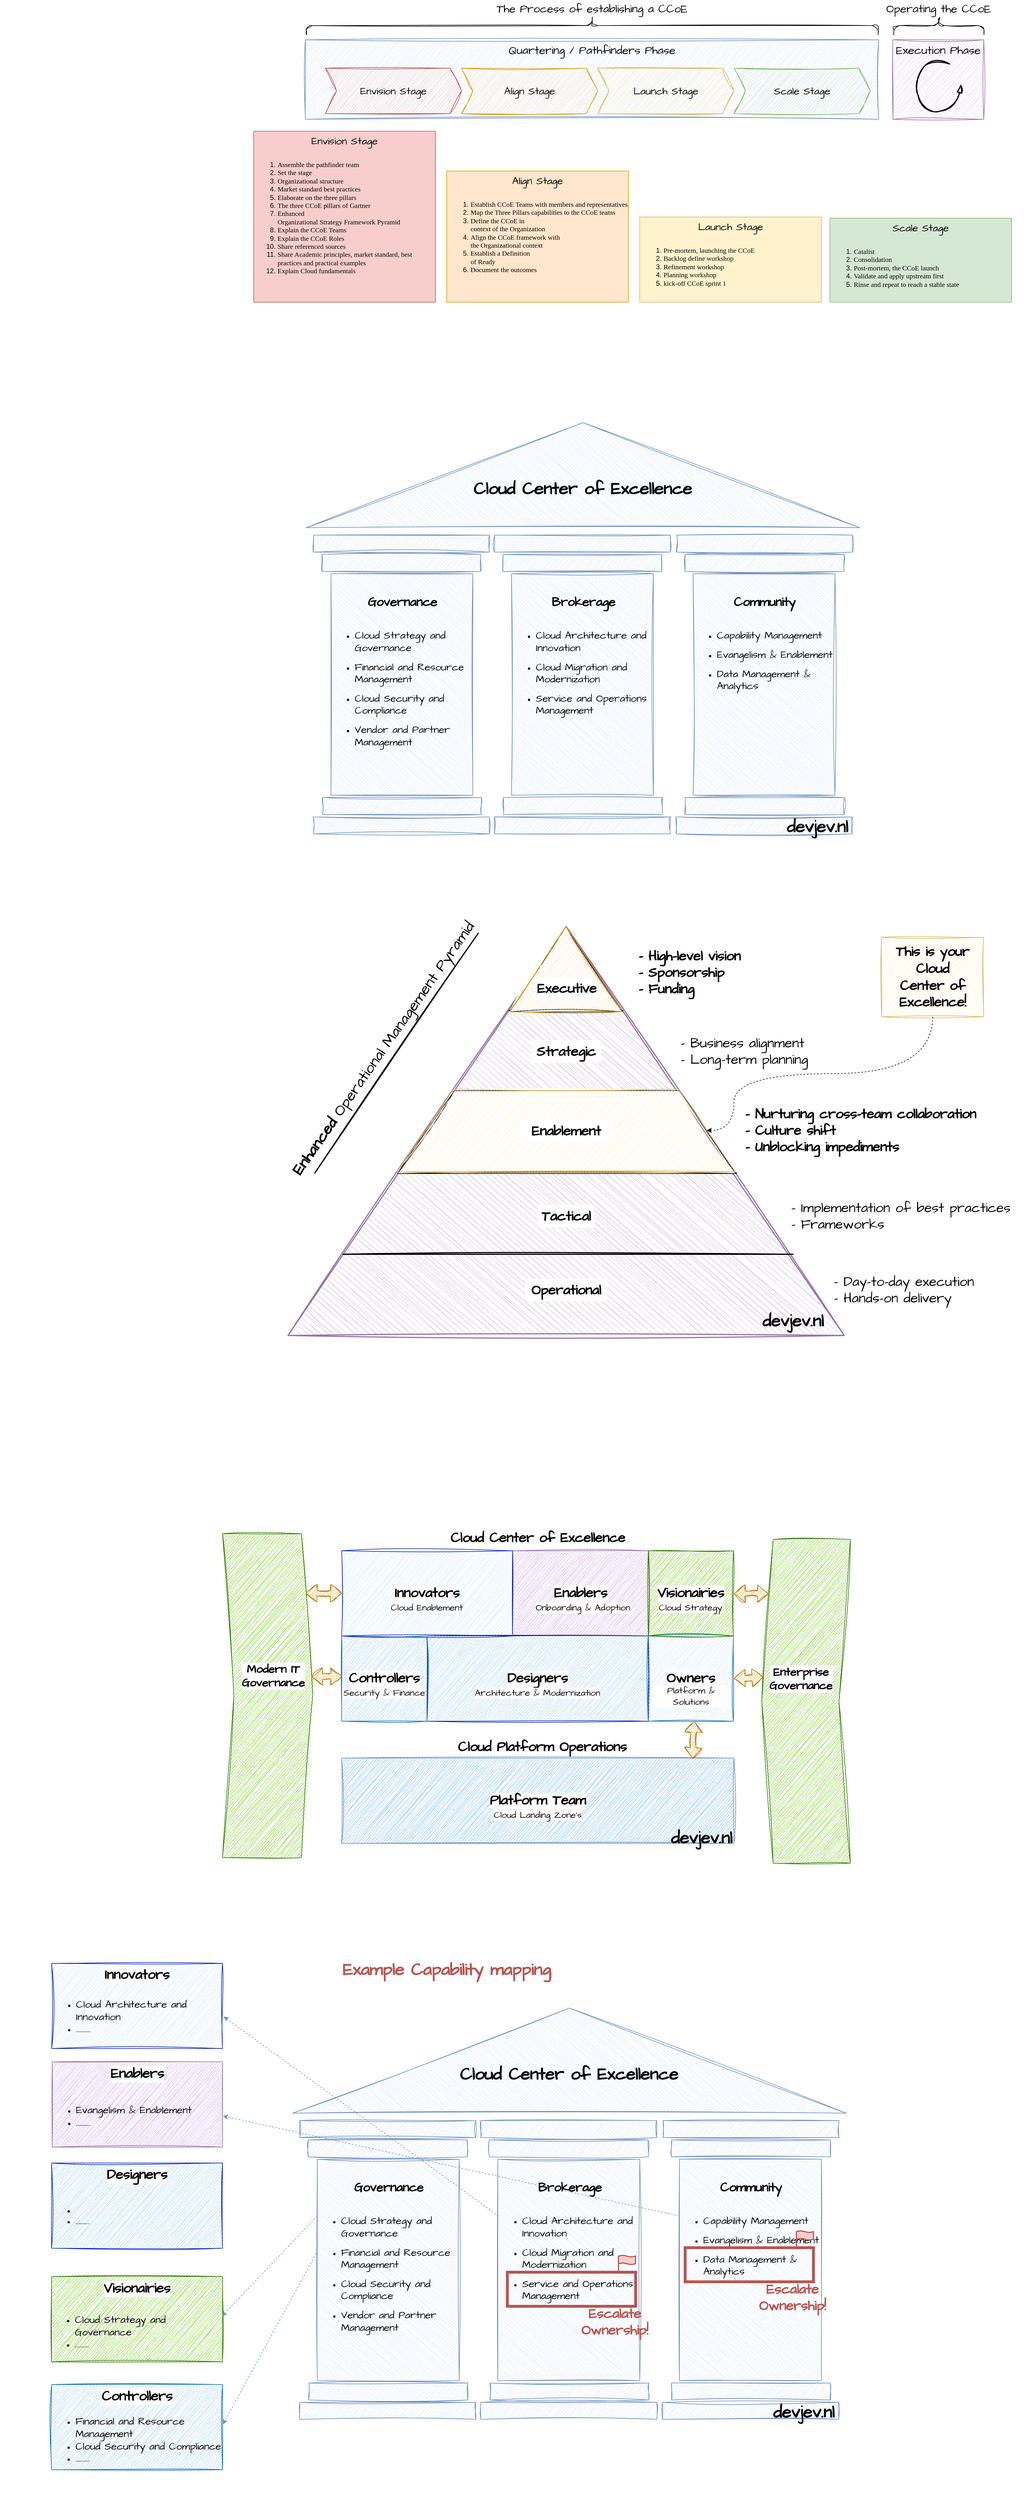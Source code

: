 <mxfile version="26.1.1">
  <diagram name="Page-1" id="JR3_6sApZVk-1FY2mm0N">
    <mxGraphModel dx="3167" dy="1427" grid="1" gridSize="10" guides="1" tooltips="1" connect="1" arrows="1" fold="1" page="0" pageScale="1" pageWidth="850" pageHeight="1100" math="0" shadow="0">
      <root>
        <mxCell id="0" />
        <mxCell id="1" parent="0" />
        <mxCell id="hF0W5Kl0wOJ_7SR-aas4-46" value="" style="rounded=0;whiteSpace=wrap;html=1;strokeColor=none;verticalAlign=bottom;align=right;" vertex="1" parent="1">
          <mxGeometry x="-772.94" y="3600" width="1585.88" height="1010" as="geometry" />
        </mxCell>
        <mxCell id="nXz-LxScxzj3jg7wh7Av-93" value="" style="rounded=0;whiteSpace=wrap;html=1;strokeColor=none;verticalAlign=bottom;align=right;" parent="1" vertex="1">
          <mxGeometry x="-412" y="2850" width="1172" height="670" as="geometry" />
        </mxCell>
        <mxCell id="nXz-LxScxzj3jg7wh7Av-70" value="" style="rounded=0;whiteSpace=wrap;html=1;strokeColor=none;verticalAlign=bottom;align=right;" parent="1" vertex="1">
          <mxGeometry x="-296" y="931" width="1100" height="780" as="geometry" />
        </mxCell>
        <mxCell id="nXz-LxScxzj3jg7wh7Av-69" value="" style="rounded=0;whiteSpace=wrap;html=1;strokeColor=none;verticalAlign=bottom;align=left;" parent="1" vertex="1">
          <mxGeometry x="-300" y="1780" width="1340" height="820" as="geometry" />
        </mxCell>
        <mxCell id="nXz-LxScxzj3jg7wh7Av-32" value="" style="triangle;whiteSpace=wrap;html=1;rotation=-90;strokeWidth=2;labelBorderColor=none;sketch=1;curveFitting=1;jiggle=2;fillColor=#e1d5e7;strokeColor=#9673a6;" parent="1" vertex="1">
          <mxGeometry x="-135.75" y="1711" width="720" height="980" as="geometry" />
        </mxCell>
        <mxCell id="nXz-LxScxzj3jg7wh7Av-31" value="" style="triangle;whiteSpace=wrap;html=1;rotation=-90;sketch=1;curveFitting=1;jiggle=2;fillColor=#dae8fc;strokeColor=#6c8ebf;" parent="1" vertex="1">
          <mxGeometry x="161.5" y="559" width="185" height="975" as="geometry" />
        </mxCell>
        <mxCell id="HOhB8FH9BhJnCuof4_gV-1" value="Quartering / Pathfinders Phase" style="rounded=0;whiteSpace=wrap;html=1;fontFamily=Architects Daughter;fontSource=https%3A%2F%2Ffonts.googleapis.com%2Fcss%3Ffamily%3DArchitects%2BDaughter;fontSize=20;verticalAlign=top;fillColor=#dae8fc;strokeColor=#6c8ebf;sketch=1;curveFitting=1;jiggle=2;shadow=0;" parent="1" vertex="1">
          <mxGeometry x="-235" y="280" width="1010" height="140" as="geometry" />
        </mxCell>
        <mxCell id="Qu0CVvwa8pxE8gBhFTIW-15" value="Envision Stage" style="rounded=0;whiteSpace=wrap;html=1;fontFamily=Architects Daughter;fontSource=https%3A%2F%2Ffonts.googleapis.com%2Fcss%3Ffamily%3DArchitects%2BDaughter;fontSize=18;verticalAlign=top;fillColor=#f8cecc;strokeColor=#b85450;" parent="1" vertex="1">
          <mxGeometry x="-326" y="441" width="320" height="301" as="geometry" />
        </mxCell>
        <mxCell id="Qu0CVvwa8pxE8gBhFTIW-16" value="&lt;div&gt;&lt;ol&gt;&lt;li&gt;&lt;font face=&quot;Comic Sans MS&quot;&gt;Assemble the pathfinder team&lt;/font&gt;&lt;/li&gt;&lt;li&gt;&lt;span style=&quot;font-family: &amp;quot;Comic Sans MS&amp;quot;; background-color: transparent; color: light-dark(rgb(0, 0, 0), rgb(255, 255, 255));&quot;&gt;Set the stage&lt;/span&gt;&lt;/li&gt;&lt;li&gt;&lt;span style=&quot;font-family: &amp;quot;Comic Sans MS&amp;quot;; background-color: transparent; color: light-dark(rgb(0, 0, 0), rgb(255, 255, 255));&quot;&gt;Organizational structure&lt;/span&gt;&lt;/li&gt;&lt;li&gt;&lt;span style=&quot;font-family: &amp;quot;Comic Sans MS&amp;quot;; background-color: transparent; color: light-dark(rgb(0, 0, 0), rgb(255, 255, 255));&quot;&gt;Market standard best practices&lt;/span&gt;&lt;/li&gt;&lt;li&gt;&lt;span style=&quot;font-family: &amp;quot;Comic Sans MS&amp;quot;; background-color: transparent; color: light-dark(rgb(0, 0, 0), rgb(255, 255, 255));&quot;&gt;Elaborate on the three pillars&lt;/span&gt;&lt;/li&gt;&lt;li&gt;&lt;span style=&quot;font-family: &amp;quot;Comic Sans MS&amp;quot;; background-color: transparent; color: light-dark(rgb(0, 0, 0), rgb(255, 255, 255));&quot;&gt;The three CCoE pillars of Gartner&lt;/span&gt;&lt;/li&gt;&lt;li&gt;&lt;span style=&quot;font-family: &amp;quot;Comic Sans MS&amp;quot;; background-color: transparent; color: light-dark(rgb(0, 0, 0), rgb(255, 255, 255));&quot;&gt;Enhanced&lt;/span&gt;&lt;br style=&quot;font-family: &amp;quot;Comic Sans MS&amp;quot;; background-color: transparent; color: light-dark(rgb(0, 0, 0), rgb(255, 255, 255));&quot;&gt;&lt;span style=&quot;font-family: &amp;quot;Comic Sans MS&amp;quot;; background-color: transparent; color: light-dark(rgb(0, 0, 0), rgb(255, 255, 255));&quot;&gt;Organizational Strategy Framework Pyramid&lt;/span&gt;&lt;/li&gt;&lt;li&gt;&lt;span style=&quot;font-family: &amp;quot;Comic Sans MS&amp;quot;; background-color: transparent; color: light-dark(rgb(0, 0, 0), rgb(255, 255, 255));&quot;&gt;Explain the CCoE Teams&lt;/span&gt;&lt;/li&gt;&lt;li&gt;&lt;span style=&quot;font-family: &amp;quot;Comic Sans MS&amp;quot;; background-color: transparent; color: light-dark(rgb(0, 0, 0), rgb(255, 255, 255));&quot;&gt;Explain the CCoE Roles&lt;/span&gt;&lt;/li&gt;&lt;li&gt;&lt;span style=&quot;font-family: &amp;quot;Comic Sans MS&amp;quot;; background-color: transparent; color: light-dark(rgb(0, 0, 0), rgb(255, 255, 255));&quot;&gt;Share referenced sources&lt;/span&gt;&lt;/li&gt;&lt;li&gt;&lt;span style=&quot;font-family: &amp;quot;Comic Sans MS&amp;quot;; background-color: transparent; color: light-dark(rgb(0, 0, 0), rgb(255, 255, 255));&quot;&gt;Share Academic principles, market standard, best practices and practical examples&lt;/span&gt;&lt;/li&gt;&lt;li&gt;&lt;span style=&quot;font-family: &amp;quot;Comic Sans MS&amp;quot;; background-color: transparent; color: light-dark(rgb(0, 0, 0), rgb(255, 255, 255));&quot;&gt;Explain Cloud fundamentals&lt;/span&gt;&lt;/li&gt;&lt;/ol&gt;&lt;/div&gt;&lt;div&gt;&lt;br&gt;&lt;/div&gt;" style="text;html=1;align=left;verticalAlign=top;whiteSpace=wrap;rounded=0;" parent="1" vertex="1">
          <mxGeometry x="-326" y="474" width="320" height="268" as="geometry" />
        </mxCell>
        <mxCell id="Qu0CVvwa8pxE8gBhFTIW-20" value="Launch Stage" style="rounded=0;whiteSpace=wrap;html=1;fontFamily=Architects Daughter;fontSource=https%3A%2F%2Ffonts.googleapis.com%2Fcss%3Ffamily%3DArchitects%2BDaughter;fontSize=18;verticalAlign=top;fillColor=#fff2cc;strokeColor=#d6b656;movable=1;resizable=1;rotatable=1;deletable=1;editable=1;locked=0;connectable=1;" parent="1" vertex="1">
          <mxGeometry x="354" y="592" width="320" height="150" as="geometry" />
        </mxCell>
        <mxCell id="Qu0CVvwa8pxE8gBhFTIW-21" value="Scale Stage" style="rounded=0;whiteSpace=wrap;html=1;fontFamily=Architects Daughter;fontSource=https%3A%2F%2Ffonts.googleapis.com%2Fcss%3Ffamily%3DArchitects%2BDaughter;fontSize=18;verticalAlign=top;fillColor=#d5e8d4;strokeColor=#82b366;" parent="1" vertex="1">
          <mxGeometry x="689" y="594" width="320" height="148" as="geometry" />
        </mxCell>
        <mxCell id="Qu0CVvwa8pxE8gBhFTIW-22" value="&lt;div&gt;&lt;ol&gt;&lt;li&gt;&lt;font face=&quot;Comic Sans MS&quot;&gt;Pre-mortem, launching the CCoE&lt;/font&gt;&lt;/li&gt;&lt;li&gt;&lt;font face=&quot;Comic Sans MS&quot;&gt;Backlog define workshop&lt;/font&gt;&lt;/li&gt;&lt;li&gt;&lt;font face=&quot;Comic Sans MS&quot;&gt;Refinement workshop&lt;/font&gt;&lt;/li&gt;&lt;li&gt;&lt;font face=&quot;Comic Sans MS&quot;&gt;Planning workshop&lt;/font&gt;&lt;/li&gt;&lt;li&gt;&lt;font face=&quot;Comic Sans MS&quot;&gt;kick-off CCoE sprint 1&lt;/font&gt;&lt;/li&gt;&lt;/ol&gt;&lt;/div&gt;&lt;div&gt;&lt;br&gt;&lt;/div&gt;" style="text;html=1;align=left;verticalAlign=top;whiteSpace=wrap;rounded=0;movable=1;resizable=1;rotatable=1;deletable=1;editable=1;locked=0;connectable=1;" parent="1" vertex="1">
          <mxGeometry x="354" y="625" width="320" height="117" as="geometry" />
        </mxCell>
        <mxCell id="Qu0CVvwa8pxE8gBhFTIW-23" value="&lt;div&gt;&lt;ol&gt;&lt;li&gt;&lt;font face=&quot;Comic Sans MS&quot;&gt;Catalist&lt;/font&gt;&lt;/li&gt;&lt;li&gt;&lt;font face=&quot;Comic Sans MS&quot;&gt;Consolidation&lt;/font&gt;&lt;/li&gt;&lt;li&gt;&lt;font face=&quot;Comic Sans MS&quot;&gt;Post-mortem, the CCoE launch&lt;/font&gt;&lt;/li&gt;&lt;li&gt;&lt;font face=&quot;Comic Sans MS&quot;&gt;Validate and apply upstream first&lt;/font&gt;&lt;/li&gt;&lt;li&gt;&lt;font face=&quot;Comic Sans MS&quot;&gt;Rinse and repeat to reach a stable state&lt;/font&gt;&lt;/li&gt;&lt;/ol&gt;&lt;/div&gt;&lt;div&gt;&lt;br&gt;&lt;/div&gt;" style="text;html=1;align=left;verticalAlign=top;whiteSpace=wrap;rounded=0;" parent="1" vertex="1">
          <mxGeometry x="689" y="627" width="320" height="114" as="geometry" />
        </mxCell>
        <mxCell id="tYmFgq-P25sUhlP-6qnQ-1" value="&lt;span style=&quot;font-family: &amp;quot;Architects Daughter&amp;quot;; font-size: 18px;&quot;&gt;Envision Stage&lt;/span&gt;" style="shape=step;perimeter=stepPerimeter;whiteSpace=wrap;html=1;fixedSize=1;fillColor=#f8cecc;strokeColor=#b85450;sketch=1;curveFitting=1;jiggle=2;" parent="1" vertex="1">
          <mxGeometry x="-200" y="330" width="240" height="80" as="geometry" />
        </mxCell>
        <mxCell id="tYmFgq-P25sUhlP-6qnQ-2" value="&lt;span style=&quot;font-family: &amp;quot;Architects Daughter&amp;quot;; font-size: 18px;&quot;&gt;Align Stage&lt;/span&gt;" style="shape=step;perimeter=stepPerimeter;whiteSpace=wrap;html=1;fixedSize=1;fillColor=#ffe6cc;strokeColor=#d79b00;sketch=1;curveFitting=1;jiggle=2;" parent="1" vertex="1">
          <mxGeometry x="40" y="330" width="240" height="80" as="geometry" />
        </mxCell>
        <mxCell id="tYmFgq-P25sUhlP-6qnQ-3" value="&lt;span style=&quot;font-family: &amp;quot;Architects Daughter&amp;quot;; font-size: 18px;&quot;&gt;Launch Stage&lt;/span&gt;" style="shape=step;perimeter=stepPerimeter;whiteSpace=wrap;html=1;fixedSize=1;fillColor=#fff2cc;strokeColor=#d6b656;sketch=1;curveFitting=1;jiggle=2;" parent="1" vertex="1">
          <mxGeometry x="280" y="330" width="240" height="80" as="geometry" />
        </mxCell>
        <mxCell id="tYmFgq-P25sUhlP-6qnQ-4" value="&lt;span style=&quot;font-family: &amp;quot;Architects Daughter&amp;quot;; font-size: 18px;&quot;&gt;Scale Stage&lt;/span&gt;" style="shape=step;perimeter=stepPerimeter;whiteSpace=wrap;html=1;fixedSize=1;fillColor=#d5e8d4;strokeColor=#82b366;sketch=1;curveFitting=1;jiggle=2;" parent="1" vertex="1">
          <mxGeometry x="520" y="330" width="240" height="80" as="geometry" />
        </mxCell>
        <mxCell id="tYmFgq-P25sUhlP-6qnQ-5" value="" style="shape=curlyBracket;whiteSpace=wrap;html=1;rounded=1;flipH=1;labelPosition=right;verticalLabelPosition=middle;align=left;verticalAlign=middle;rotation=-90;sketch=1;curveFitting=1;jiggle=2;" parent="1" vertex="1">
          <mxGeometry x="253.75" y="-248.75" width="33" height="1007.5" as="geometry" />
        </mxCell>
        <mxCell id="tYmFgq-P25sUhlP-6qnQ-7" value="&lt;font face=&quot;Architects Daughter&quot;&gt;&lt;span style=&quot;font-size: 20px;&quot;&gt;Operating the CCoE&lt;/span&gt;&lt;/font&gt;" style="text;html=1;align=center;verticalAlign=middle;whiteSpace=wrap;rounded=0;" parent="1" vertex="1">
          <mxGeometry x="727.63" y="210" width="304.75" height="30" as="geometry" />
        </mxCell>
        <mxCell id="tYmFgq-P25sUhlP-6qnQ-9" value="&lt;span style=&quot;font-family: &amp;quot;Architects Daughter&amp;quot;; font-size: 20px;&quot;&gt;Execution Phase&lt;/span&gt;" style="rounded=0;whiteSpace=wrap;html=1;fillColor=#e1d5e7;strokeColor=#9673a6;verticalAlign=top;sketch=1;curveFitting=1;jiggle=2;" parent="1" vertex="1">
          <mxGeometry x="800" y="280" width="160" height="140" as="geometry" />
        </mxCell>
        <mxCell id="tYmFgq-P25sUhlP-6qnQ-10" value="" style="shape=curlyBracket;whiteSpace=wrap;html=1;rounded=1;flipH=1;labelPosition=right;verticalLabelPosition=middle;align=left;verticalAlign=middle;rotation=-90;sketch=1;curveFitting=1;jiggle=2;" parent="1" vertex="1">
          <mxGeometry x="864.63" y="175.63" width="33" height="158.75" as="geometry" />
        </mxCell>
        <mxCell id="tYmFgq-P25sUhlP-6qnQ-11" value="&lt;span style=&quot;font-family: &amp;quot;Architects Daughter&amp;quot;; font-size: 20px;&quot;&gt;The Process of establishing a CCoE&lt;/span&gt;" style="text;html=1;align=center;verticalAlign=middle;whiteSpace=wrap;rounded=0;sketch=1;curveFitting=1;jiggle=2;" parent="1" vertex="1">
          <mxGeometry x="89.06" y="210" width="362.38" height="30" as="geometry" />
        </mxCell>
        <mxCell id="tYmFgq-P25sUhlP-6qnQ-13" value="" style="verticalLabelPosition=bottom;html=1;verticalAlign=top;strokeWidth=2;shape=mxgraph.lean_mapping.physical_pull;pointerEvents=1;sketch=1;curveFitting=1;jiggle=2;" parent="1" vertex="1">
          <mxGeometry x="841.13" y="316" width="80" height="90" as="geometry" />
        </mxCell>
        <mxCell id="tYmFgq-P25sUhlP-6qnQ-16" value="" style="group" parent="1" vertex="1" connectable="0">
          <mxGeometry x="14" y="511" width="320" height="231" as="geometry" />
        </mxCell>
        <mxCell id="Qu0CVvwa8pxE8gBhFTIW-17" value="Align Stage" style="rounded=0;whiteSpace=wrap;html=1;fontFamily=Architects Daughter;fontSource=https%3A%2F%2Ffonts.googleapis.com%2Fcss%3Ffamily%3DArchitects%2BDaughter;fontSize=18;verticalAlign=top;fillColor=#ffe6cc;strokeColor=#d79b00;movable=1;resizable=1;rotatable=1;deletable=1;editable=1;locked=0;connectable=1;" parent="tYmFgq-P25sUhlP-6qnQ-16" vertex="1">
          <mxGeometry width="320" height="231" as="geometry" />
        </mxCell>
        <mxCell id="Qu0CVvwa8pxE8gBhFTIW-18" value="&lt;div&gt;&lt;ol&gt;&lt;li&gt;&lt;span style=&quot;background-color: transparent; color: light-dark(rgb(0, 0, 0), rgb(255, 255, 255));&quot;&gt;&lt;font face=&quot;Comic Sans MS&quot;&gt;Establish CCoE Teams with members and representatives&lt;/font&gt;&lt;/span&gt;&lt;/li&gt;&lt;li&gt;&lt;span style=&quot;background-color: transparent; color: light-dark(rgb(0, 0, 0), rgb(255, 255, 255));&quot;&gt;&lt;font face=&quot;Comic Sans MS&quot;&gt;Map the Three Pillars capabilities to the CCoE teams&lt;/font&gt;&lt;/span&gt;&lt;/li&gt;&lt;li&gt;&lt;font face=&quot;Comic Sans MS&quot;&gt;&lt;span style=&quot;background-color: transparent; color: light-dark(rgb(0, 0, 0), rgb(255, 255, 255));&quot;&gt;Define the CCoE&amp;nbsp;&lt;/span&gt;in&lt;br&gt;context of the Organization&lt;/font&gt;&lt;/li&gt;&lt;li&gt;&lt;font face=&quot;Comic Sans MS&quot;&gt;&lt;span style=&quot;background-color: transparent; color: light-dark(rgb(0, 0, 0), rgb(255, 255, 255));&quot;&gt;Align the CCoE framework&amp;nbsp;&lt;/span&gt;with&lt;br&gt;the Organizational context&lt;/font&gt;&lt;/li&gt;&lt;li&gt;&lt;font face=&quot;Comic Sans MS&quot;&gt;Establish a&amp;nbsp;Definition&lt;br&gt;of Ready&lt;/font&gt;&lt;/li&gt;&lt;li&gt;&lt;font face=&quot;Comic Sans MS&quot;&gt;Document the outcomes&lt;/font&gt;&lt;/li&gt;&lt;/ol&gt;&lt;/div&gt;&lt;div&gt;&lt;br&gt;&lt;/div&gt;" style="text;html=1;align=left;verticalAlign=top;whiteSpace=wrap;rounded=0;movable=1;resizable=1;rotatable=1;deletable=1;editable=1;locked=0;connectable=1;" parent="tYmFgq-P25sUhlP-6qnQ-16" vertex="1">
          <mxGeometry y="33" width="320" height="198" as="geometry" />
        </mxCell>
        <mxCell id="nXz-LxScxzj3jg7wh7Av-4" value="" style="rounded=0;whiteSpace=wrap;html=1;rotation=90;sketch=1;curveFitting=1;jiggle=2;fillColor=#dae8fc;strokeColor=#6c8ebf;" parent="1" vertex="1">
          <mxGeometry x="378" y="1290" width="390" height="250" as="geometry" />
        </mxCell>
        <mxCell id="nXz-LxScxzj3jg7wh7Av-5" value="" style="rounded=0;whiteSpace=wrap;html=1;rotation=90;sketch=1;curveFitting=1;jiggle=2;fillColor=#dae8fc;strokeColor=#6c8ebf;" parent="1" vertex="1">
          <mxGeometry x="58" y="1290" width="390" height="250" as="geometry" />
        </mxCell>
        <mxCell id="nXz-LxScxzj3jg7wh7Av-6" value="" style="rounded=0;whiteSpace=wrap;html=1;rotation=90;sketch=1;curveFitting=1;jiggle=2;fillColor=#dae8fc;strokeColor=#6c8ebf;" parent="1" vertex="1">
          <mxGeometry x="-260" y="1290" width="390" height="250" as="geometry" />
        </mxCell>
        <mxCell id="nXz-LxScxzj3jg7wh7Av-7" value="" style="rounded=0;whiteSpace=wrap;html=1;sketch=1;curveFitting=1;jiggle=2;fillColor=#dae8fc;strokeColor=#6c8ebf;" parent="1" vertex="1">
          <mxGeometry x="-206" y="1186" width="280" height="30" as="geometry" />
        </mxCell>
        <mxCell id="nXz-LxScxzj3jg7wh7Av-10" value="" style="rounded=0;whiteSpace=wrap;html=1;sketch=1;curveFitting=1;jiggle=2;fillColor=#dae8fc;strokeColor=#6c8ebf;" parent="1" vertex="1">
          <mxGeometry x="-205" y="1614" width="280" height="30" as="geometry" />
        </mxCell>
        <mxCell id="nXz-LxScxzj3jg7wh7Av-12" value="" style="rounded=0;whiteSpace=wrap;html=1;sketch=1;curveFitting=1;jiggle=2;fillColor=#dae8fc;strokeColor=#6c8ebf;" parent="1" vertex="1">
          <mxGeometry x="-221" y="1152" width="310" height="30" as="geometry" />
        </mxCell>
        <mxCell id="nXz-LxScxzj3jg7wh7Av-13" value="" style="rounded=0;whiteSpace=wrap;html=1;sketch=1;curveFitting=1;jiggle=2;fillColor=#dae8fc;strokeColor=#6c8ebf;" parent="1" vertex="1">
          <mxGeometry x="-221" y="1648" width="310" height="30" as="geometry" />
        </mxCell>
        <mxCell id="nXz-LxScxzj3jg7wh7Av-17" value="" style="rounded=0;whiteSpace=wrap;html=1;sketch=1;curveFitting=1;jiggle=2;fillColor=#dae8fc;strokeColor=#6c8ebf;" parent="1" vertex="1">
          <mxGeometry x="113" y="1186" width="280" height="30" as="geometry" />
        </mxCell>
        <mxCell id="nXz-LxScxzj3jg7wh7Av-18" value="" style="rounded=0;whiteSpace=wrap;html=1;sketch=1;curveFitting=1;jiggle=2;fillColor=#dae8fc;strokeColor=#6c8ebf;" parent="1" vertex="1">
          <mxGeometry x="98" y="1152" width="310" height="30" as="geometry" />
        </mxCell>
        <mxCell id="nXz-LxScxzj3jg7wh7Av-19" value="" style="rounded=0;whiteSpace=wrap;html=1;sketch=1;curveFitting=1;jiggle=2;fillColor=#dae8fc;strokeColor=#6c8ebf;" parent="1" vertex="1">
          <mxGeometry x="114" y="1614" width="280" height="30" as="geometry" />
        </mxCell>
        <mxCell id="nXz-LxScxzj3jg7wh7Av-20" value="" style="rounded=0;whiteSpace=wrap;html=1;sketch=1;curveFitting=1;jiggle=2;fillColor=#dae8fc;strokeColor=#6c8ebf;" parent="1" vertex="1">
          <mxGeometry x="98" y="1648" width="310" height="30" as="geometry" />
        </mxCell>
        <mxCell id="nXz-LxScxzj3jg7wh7Av-21" value="" style="rounded=0;whiteSpace=wrap;html=1;sketch=1;curveFitting=1;jiggle=2;fillColor=#dae8fc;strokeColor=#6c8ebf;" parent="1" vertex="1">
          <mxGeometry x="434" y="1614" width="280" height="30" as="geometry" />
        </mxCell>
        <mxCell id="nXz-LxScxzj3jg7wh7Av-22" value="" style="rounded=0;whiteSpace=wrap;html=1;sketch=1;curveFitting=1;jiggle=2;fillColor=#dae8fc;strokeColor=#6c8ebf;" parent="1" vertex="1">
          <mxGeometry x="418" y="1648" width="310" height="30" as="geometry" />
        </mxCell>
        <mxCell id="nXz-LxScxzj3jg7wh7Av-23" value="" style="rounded=0;whiteSpace=wrap;html=1;sketch=1;curveFitting=1;jiggle=2;fillColor=#dae8fc;strokeColor=#6c8ebf;" parent="1" vertex="1">
          <mxGeometry x="434" y="1186" width="280" height="30" as="geometry" />
        </mxCell>
        <mxCell id="nXz-LxScxzj3jg7wh7Av-24" value="" style="rounded=0;whiteSpace=wrap;html=1;sketch=1;curveFitting=1;jiggle=2;fillColor=#dae8fc;strokeColor=#6c8ebf;" parent="1" vertex="1">
          <mxGeometry x="419" y="1152" width="310" height="30" as="geometry" />
        </mxCell>
        <mxCell id="nXz-LxScxzj3jg7wh7Av-25" value="&lt;div style=&quot;text-align: center;&quot;&gt;&lt;span style=&quot;background-color: transparent; color: light-dark(rgb(0, 0, 0), rgb(255, 255, 255)); font-family: &amp;quot;Architects Daughter&amp;quot;;&quot;&gt;&lt;font style=&quot;font-size: 22px;&quot;&gt;&lt;b&gt;&lt;br&gt;&lt;/b&gt;&lt;/font&gt;&lt;/span&gt;&lt;/div&gt;&lt;div style=&quot;text-align: center;&quot;&gt;&lt;span style=&quot;background-color: transparent; color: light-dark(rgb(0, 0, 0), rgb(255, 255, 255)); font-family: &amp;quot;Architects Daughter&amp;quot;;&quot;&gt;&lt;font style=&quot;font-size: 22px;&quot;&gt;&lt;b&gt;Governance&lt;/b&gt;&lt;/font&gt;&lt;/span&gt;&lt;/div&gt;&lt;div style=&quot;text-align: center;&quot;&gt;&lt;span style=&quot;background-color: transparent; color: light-dark(rgb(0, 0, 0), rgb(255, 255, 255)); font-family: &amp;quot;Architects Daughter&amp;quot;; font-size: 18px;&quot;&gt;&lt;br&gt;&lt;/span&gt;&lt;/div&gt;&lt;ul&gt;&lt;li&gt;&lt;span style=&quot;font-family: &amp;quot;Architects Daughter&amp;quot;;&quot;&gt;&lt;font style=&quot;font-size: 18px;&quot;&gt;Cloud Strategy and Governance&lt;/font&gt;&lt;/span&gt;&lt;/li&gt;&lt;/ul&gt;&lt;ul&gt;&lt;li&gt;&lt;span style=&quot;font-family: &amp;quot;Architects Daughter&amp;quot;;&quot;&gt;&lt;font style=&quot;font-size: 18px;&quot;&gt;Financial and Resource Management&lt;/font&gt;&lt;/span&gt;&lt;/li&gt;&lt;/ul&gt;&lt;ul&gt;&lt;li&gt;&lt;span style=&quot;font-family: &amp;quot;Architects Daughter&amp;quot;;&quot;&gt;&lt;font style=&quot;font-size: 18px;&quot;&gt;Cloud Security and Compliance&lt;/font&gt;&lt;/span&gt;&lt;/li&gt;&lt;/ul&gt;&lt;ul&gt;&lt;li&gt;&lt;span style=&quot;font-family: &amp;quot;Architects Daughter&amp;quot;;&quot;&gt;&lt;font style=&quot;font-size: 18px;&quot;&gt;Vendor and Partner Management&lt;/font&gt;&lt;/span&gt;&lt;/li&gt;&lt;/ul&gt;" style="text;html=1;align=left;verticalAlign=top;whiteSpace=wrap;rounded=0;sketch=1;curveFitting=1;jiggle=2;" parent="1" vertex="1">
          <mxGeometry x="-190" y="1225" width="250" height="380" as="geometry" />
        </mxCell>
        <mxCell id="nXz-LxScxzj3jg7wh7Av-26" value="&lt;div style=&quot;text-align: center;&quot;&gt;&lt;span style=&quot;background-color: transparent; color: light-dark(rgb(0, 0, 0), rgb(255, 255, 255)); font-family: &amp;quot;Architects Daughter&amp;quot;;&quot;&gt;&lt;font style=&quot;font-size: 22px;&quot;&gt;&lt;b&gt;&lt;br&gt;&lt;/b&gt;&lt;/font&gt;&lt;/span&gt;&lt;/div&gt;&lt;div style=&quot;text-align: center;&quot;&gt;&lt;span style=&quot;background-color: transparent; color: light-dark(rgb(0, 0, 0), rgb(255, 255, 255)); font-family: &amp;quot;Architects Daughter&amp;quot;;&quot;&gt;&lt;font style=&quot;font-size: 22px;&quot;&gt;&lt;b&gt;Brokerage&lt;/b&gt;&lt;/font&gt;&lt;/span&gt;&lt;/div&gt;&lt;div style=&quot;text-align: center;&quot;&gt;&lt;span style=&quot;background-color: transparent; color: light-dark(rgb(0, 0, 0), rgb(255, 255, 255)); font-family: &amp;quot;Architects Daughter&amp;quot;; font-size: 18px;&quot;&gt;&lt;br&gt;&lt;/span&gt;&lt;/div&gt;&lt;ul&gt;&lt;li&gt;&lt;font face=&quot;Architects Daughter&quot;&gt;&lt;span style=&quot;font-size: 18px;&quot;&gt;Cloud Architecture and Innovation&lt;/span&gt;&lt;/font&gt;&lt;/li&gt;&lt;/ul&gt;&lt;ul&gt;&lt;li&gt;&lt;font face=&quot;Architects Daughter&quot;&gt;&lt;span style=&quot;font-size: 18px;&quot;&gt;Cloud Migration and Modernization&lt;/span&gt;&lt;/font&gt;&lt;/li&gt;&lt;/ul&gt;&lt;ul&gt;&lt;li&gt;&lt;span style=&quot;font-family: &amp;quot;Architects Daughter&amp;quot;;&quot;&gt;&lt;font style=&quot;font-size: 18px;&quot;&gt;Service and Operations Management&lt;/font&gt;&lt;/span&gt;&lt;/li&gt;&lt;/ul&gt;" style="text;html=1;align=left;verticalAlign=top;whiteSpace=wrap;rounded=0;sketch=1;curveFitting=1;jiggle=2;" parent="1" vertex="1">
          <mxGeometry x="129" y="1225" width="250" height="380" as="geometry" />
        </mxCell>
        <mxCell id="nXz-LxScxzj3jg7wh7Av-27" value="&lt;div style=&quot;text-align: center;&quot;&gt;&lt;span style=&quot;background-color: transparent; color: light-dark(rgb(0, 0, 0), rgb(255, 255, 255)); font-family: &amp;quot;Architects Daughter&amp;quot;;&quot;&gt;&lt;font style=&quot;font-size: 22px;&quot;&gt;&lt;b&gt;&lt;br&gt;&lt;/b&gt;&lt;/font&gt;&lt;/span&gt;&lt;/div&gt;&lt;div style=&quot;text-align: center;&quot;&gt;&lt;span style=&quot;background-color: transparent; color: light-dark(rgb(0, 0, 0), rgb(255, 255, 255)); font-family: &amp;quot;Architects Daughter&amp;quot;;&quot;&gt;&lt;font style=&quot;font-size: 22px;&quot;&gt;&lt;b&gt;Community&lt;/b&gt;&lt;/font&gt;&lt;/span&gt;&lt;/div&gt;&lt;div style=&quot;text-align: center;&quot;&gt;&lt;span style=&quot;background-color: transparent; color: light-dark(rgb(0, 0, 0), rgb(255, 255, 255)); font-family: &amp;quot;Architects Daughter&amp;quot;; font-size: 18px;&quot;&gt;&lt;br&gt;&lt;/span&gt;&lt;/div&gt;&lt;ul&gt;&lt;li&gt;&lt;font face=&quot;Architects Daughter&quot;&gt;&lt;span style=&quot;font-size: 18px;&quot;&gt;Capability Management&lt;/span&gt;&lt;/font&gt;&lt;/li&gt;&lt;/ul&gt;&lt;ul&gt;&lt;li&gt;&lt;font face=&quot;Architects Daughter&quot;&gt;&lt;span style=&quot;font-size: 18px;&quot;&gt;Evangelism &amp;amp; Enablement&lt;/span&gt;&lt;/font&gt;&lt;/li&gt;&lt;/ul&gt;&lt;ul&gt;&lt;li&gt;&lt;span style=&quot;font-family: &amp;quot;Architects Daughter&amp;quot;;&quot;&gt;&lt;font style=&quot;font-size: 18px;&quot;&gt;Data Management &amp;amp; Analytics&lt;/font&gt;&lt;/span&gt;&lt;/li&gt;&lt;/ul&gt;" style="text;html=1;align=left;verticalAlign=top;whiteSpace=wrap;rounded=0;sketch=1;curveFitting=1;jiggle=2;" parent="1" vertex="1">
          <mxGeometry x="448" y="1225" width="250" height="380" as="geometry" />
        </mxCell>
        <mxCell id="nXz-LxScxzj3jg7wh7Av-30" value="&lt;div style=&quot;&quot;&gt;&lt;b style=&quot;font-size: 30px; background-color: transparent; color: light-dark(rgb(0, 0, 0), rgb(255, 255, 255)); font-family: &amp;quot;Architects Daughter&amp;quot;;&quot;&gt;Cloud Center of Excellence&lt;/b&gt;&lt;/div&gt;" style="text;html=1;align=center;verticalAlign=top;whiteSpace=wrap;rounded=0;sketch=1;curveFitting=1;jiggle=2;" parent="1" vertex="1">
          <mxGeometry x="41.5" y="1046" width="423" height="83" as="geometry" />
        </mxCell>
        <mxCell id="nXz-LxScxzj3jg7wh7Av-48" value="" style="line;strokeWidth=2;html=1;labelBorderColor=none;sketch=1;curveFitting=1;jiggle=2;" parent="1" vertex="1">
          <mxGeometry x="124.25" y="1984" width="200" height="10" as="geometry" />
        </mxCell>
        <mxCell id="nXz-LxScxzj3jg7wh7Av-49" value="" style="line;strokeWidth=2;html=1;labelBorderColor=none;sketch=1;curveFitting=1;jiggle=2;" parent="1" vertex="1">
          <mxGeometry x="25.25" y="2127" width="399" height="10" as="geometry" />
        </mxCell>
        <mxCell id="nXz-LxScxzj3jg7wh7Av-50" value="" style="line;strokeWidth=2;html=1;labelBorderColor=none;sketch=1;curveFitting=1;jiggle=2;" parent="1" vertex="1">
          <mxGeometry x="-71.75" y="2270" width="596" height="10" as="geometry" />
        </mxCell>
        <mxCell id="nXz-LxScxzj3jg7wh7Av-51" value="" style="line;strokeWidth=2;html=1;labelBorderColor=none;sketch=1;curveFitting=1;jiggle=2;" parent="1" vertex="1">
          <mxGeometry x="-168.75" y="2413" width="793" height="10" as="geometry" />
        </mxCell>
        <mxCell id="nXz-LxScxzj3jg7wh7Av-59" value="&lt;b style=&quot;text-wrap-mode: wrap; font-family: &amp;quot;Architects Daughter&amp;quot;;&quot;&gt;&lt;font&gt;Strategic&lt;/font&gt;&lt;/b&gt;" style="text;strokeColor=none;fillColor=default;html=1;fontSize=24;fontStyle=1;verticalAlign=middle;align=center;" parent="1" vertex="1">
          <mxGeometry x="162.13" y="2041" width="124.25" height="40" as="geometry" />
        </mxCell>
        <mxCell id="nXz-LxScxzj3jg7wh7Av-60" value="&lt;b style=&quot;text-wrap-mode: wrap; font-family: &amp;quot;Architects Daughter&amp;quot;;&quot;&gt;&lt;font&gt;Operational&lt;/font&gt;&lt;/b&gt;" style="text;strokeColor=none;fillColor=default;html=1;fontSize=24;fontStyle=1;verticalAlign=middle;align=center;" parent="1" vertex="1">
          <mxGeometry x="152.13" y="2461" width="144.25" height="40" as="geometry" />
        </mxCell>
        <mxCell id="nXz-LxScxzj3jg7wh7Av-61" value="&lt;font style=&quot;font-size: 27px;&quot;&gt;&lt;b style=&quot;font-family: &amp;quot;Architects Daughter&amp;quot;; text-wrap-mode: wrap;&quot;&gt;Enhanced &lt;/b&gt;&lt;span style=&quot;font-family: &amp;quot;Architects Daughter&amp;quot;; text-wrap-mode: wrap; font-weight: normal;&quot;&gt;Operational Management Pyramid&lt;/span&gt;&lt;/font&gt;" style="text;strokeColor=none;fillColor=none;html=1;fontSize=24;fontStyle=1;verticalAlign=middle;align=center;rotation=-55;whiteSpace=wrap;" parent="1" vertex="1">
          <mxGeometry x="-420.0" y="2019.26" width="643.25" height="70.74" as="geometry" />
        </mxCell>
        <mxCell id="nXz-LxScxzj3jg7wh7Av-68" value="" style="line;strokeWidth=2;html=1;labelBorderColor=none;sketch=1;curveFitting=1;jiggle=2;rotation=-235.7;" parent="1" vertex="1">
          <mxGeometry x="-330" y="2059" width="511" height="10" as="geometry" />
        </mxCell>
        <mxCell id="nXz-LxScxzj3jg7wh7Av-71" value="&lt;b style=&quot;font-size: 24px; font-family: &amp;quot;Architects Daughter&amp;quot;;&quot;&gt;&lt;font style=&quot;color: rgb(0, 0, 0);&quot;&gt;Enablers&lt;/font&gt;&lt;/b&gt;" style="rounded=0;whiteSpace=wrap;html=1;sketch=1;curveFitting=1;jiggle=2;fillColor=#CC99FF;strokeColor=#9673a6;labelBackgroundColor=default;" parent="1" vertex="1">
          <mxGeometry x="130" y="2940" width="240" height="150" as="geometry" />
        </mxCell>
        <mxCell id="nXz-LxScxzj3jg7wh7Av-72" value="&lt;b style=&quot;font-size: 24px; font-family: &amp;quot;Architects Daughter&amp;quot;;&quot;&gt;Designers&lt;/b&gt;" style="rounded=0;whiteSpace=wrap;html=1;sketch=1;curveFitting=1;jiggle=2;fillColor=#99CCFF;strokeColor=#001DBC;fontColor=#000000;labelBackgroundColor=default;" parent="1" vertex="1">
          <mxGeometry x="-20.94" y="3090" width="390" height="150" as="geometry" />
        </mxCell>
        <mxCell id="nXz-LxScxzj3jg7wh7Av-73" value="&lt;b style=&quot;font-size: 24px; font-family: &amp;quot;Architects Daughter&amp;quot;;&quot;&gt;Controllers&lt;/b&gt;" style="whiteSpace=wrap;html=1;aspect=fixed;sketch=1;curveFitting=1;jiggle=2;fillColor=#99CCFF;strokeColor=#006EAF;fontColor=#000000;labelBackgroundColor=default;" parent="1" vertex="1">
          <mxGeometry x="-171.07" y="3090" width="150" height="150" as="geometry" />
        </mxCell>
        <mxCell id="nXz-LxScxzj3jg7wh7Av-76" value="&lt;b style=&quot;font-size: 24px; font-family: &amp;quot;Architects Daughter&amp;quot;;&quot;&gt;&lt;font style=&quot;color: rgb(0, 0, 0);&quot;&gt;Owners&lt;/font&gt;&lt;/b&gt;" style="whiteSpace=wrap;html=1;aspect=fixed;sketch=1;curveFitting=1;jiggle=2;fillColor=#CCE5FF;strokeColor=#006EAF;fontColor=#ffffff;labelBackgroundColor=default;" parent="1" vertex="1">
          <mxGeometry x="368.93" y="3090" width="150" height="150" as="geometry" />
        </mxCell>
        <mxCell id="nXz-LxScxzj3jg7wh7Av-77" value="&lt;b style=&quot;font-size: 24px; font-family: &amp;quot;Architects Daughter&amp;quot;;&quot;&gt;&lt;font style=&quot;color: rgb(0, 0, 0);&quot;&gt;Visionairies&lt;/font&gt;&lt;/b&gt;" style="whiteSpace=wrap;html=1;aspect=fixed;sketch=1;curveFitting=1;jiggle=2;fillColor=#66CC00;strokeColor=#2D7600;fontColor=#ffffff;labelBackgroundColor=default;" parent="1" vertex="1">
          <mxGeometry x="369.06" y="2940" width="150" height="150" as="geometry" />
        </mxCell>
        <mxCell id="nXz-LxScxzj3jg7wh7Av-80" value="&lt;b style=&quot;font-size: 24px; font-family: &amp;quot;Architects Daughter&amp;quot;;&quot;&gt;Platform Team&lt;/b&gt;" style="rounded=0;whiteSpace=wrap;html=1;sketch=1;curveFitting=1;jiggle=2;fillColor=#66B2FF;strokeColor=#6c8ebf;labelBackgroundColor=default;" parent="1" vertex="1">
          <mxGeometry x="-171.07" y="3305" width="691.07" height="150" as="geometry" />
        </mxCell>
        <mxCell id="nXz-LxScxzj3jg7wh7Av-81" value="&lt;font style=&quot;font-size: 16px;&quot; face=&quot;Architects Daughter&quot;&gt;Cloud Landing Zone&#39;s&lt;/font&gt;" style="text;html=1;align=center;verticalAlign=middle;whiteSpace=wrap;rounded=0;labelBackgroundColor=default;" parent="1" vertex="1">
          <mxGeometry x="64.96" y="3390" width="219" height="30" as="geometry" />
        </mxCell>
        <mxCell id="nXz-LxScxzj3jg7wh7Av-83" value="" style="shape=step;perimeter=stepPerimeter;whiteSpace=wrap;html=1;fixedSize=1;sketch=1;curveFitting=1;jiggle=2;fillColor=#66CC00;strokeColor=#2D7600;fontColor=#ffffff;" parent="1" vertex="1">
          <mxGeometry x="-381" y="2910" width="159" height="570" as="geometry" />
        </mxCell>
        <mxCell id="nXz-LxScxzj3jg7wh7Av-84" value="" style="shape=step;perimeter=stepPerimeter;whiteSpace=wrap;html=1;fixedSize=1;direction=west;sketch=1;curveFitting=1;jiggle=2;fillColor=#66CC00;strokeColor=#2D7600;fontColor=#ffffff;" parent="1" vertex="1">
          <mxGeometry x="569" y="2920" width="156" height="570" as="geometry" />
        </mxCell>
        <mxCell id="nXz-LxScxzj3jg7wh7Av-86" value="" style="shape=flexArrow;endArrow=classic;startArrow=classic;html=1;rounded=0;fillColor=#f0a30a;strokeColor=#BD7000;sketch=1;curveFitting=1;jiggle=2;exitX=0;exitY=0.5;exitDx=0;exitDy=0;entryX=0.924;entryY=0.183;entryDx=0;entryDy=0;entryPerimeter=0;" parent="1" source="nXz-LxScxzj3jg7wh7Av-105" target="nXz-LxScxzj3jg7wh7Av-83" edge="1">
          <mxGeometry width="100" height="100" relative="1" as="geometry">
            <mxPoint x="-162.75" y="3014.71" as="sourcePoint" />
            <mxPoint x="-221.11" y="3014.71" as="targetPoint" />
          </mxGeometry>
        </mxCell>
        <mxCell id="nXz-LxScxzj3jg7wh7Av-87" value="" style="shape=flexArrow;endArrow=classic;startArrow=classic;html=1;rounded=0;sketch=1;curveFitting=1;jiggle=2;fillColor=#f0a30a;strokeColor=#BD7000;exitX=0.003;exitY=0.469;exitDx=0;exitDy=0;exitPerimeter=0;entryX=0.985;entryY=0.442;entryDx=0;entryDy=0;entryPerimeter=0;" parent="1" source="nXz-LxScxzj3jg7wh7Av-73" target="nXz-LxScxzj3jg7wh7Av-83" edge="1">
          <mxGeometry width="100" height="100" relative="1" as="geometry">
            <mxPoint x="-162.75" y="3164.71" as="sourcePoint" />
            <mxPoint x="-220" y="3160" as="targetPoint" />
          </mxGeometry>
        </mxCell>
        <mxCell id="nXz-LxScxzj3jg7wh7Av-90" value="" style="shape=flexArrow;endArrow=classic;startArrow=classic;html=1;rounded=0;sketch=1;curveFitting=1;jiggle=2;fillColor=#f0a30a;strokeColor=#BD7000;exitX=0.923;exitY=0.832;exitDx=0;exitDy=0;exitPerimeter=0;" parent="1" source="nXz-LxScxzj3jg7wh7Av-84" edge="1">
          <mxGeometry width="100" height="100" relative="1" as="geometry">
            <mxPoint x="566.25" y="3014.71" as="sourcePoint" />
            <mxPoint x="520" y="3015" as="targetPoint" />
          </mxGeometry>
        </mxCell>
        <mxCell id="nXz-LxScxzj3jg7wh7Av-91" value="" style="shape=flexArrow;endArrow=classic;startArrow=classic;html=1;rounded=0;sketch=1;curveFitting=1;jiggle=2;fillColor=#f0a30a;strokeColor=#BD7000;exitX=0.985;exitY=0.574;exitDx=0;exitDy=0;exitPerimeter=0;" parent="1" source="nXz-LxScxzj3jg7wh7Av-84" edge="1">
          <mxGeometry width="100" height="100" relative="1" as="geometry">
            <mxPoint x="566.25" y="3164.71" as="sourcePoint" />
            <mxPoint x="520" y="3165" as="targetPoint" />
          </mxGeometry>
        </mxCell>
        <mxCell id="nXz-LxScxzj3jg7wh7Av-95" value="&lt;b style=&quot;font-family: &amp;quot;Architects Daughter&amp;quot;;&quot;&gt;&lt;font style=&quot;font-size: 20px;&quot;&gt;Modern IT&lt;/font&gt;&lt;/b&gt;&lt;div&gt;&lt;b style=&quot;font-family: &amp;quot;Architects Daughter&amp;quot;;&quot;&gt;&lt;font style=&quot;font-size: 20px;&quot;&gt;Governance&lt;/font&gt;&lt;/b&gt;&lt;/div&gt;" style="text;html=1;align=center;verticalAlign=middle;whiteSpace=wrap;rounded=0;labelBackgroundColor=default;" parent="1" vertex="1">
          <mxGeometry x="-351" y="3125" width="119" height="70" as="geometry" />
        </mxCell>
        <mxCell id="nXz-LxScxzj3jg7wh7Av-96" value="&lt;font style=&quot;font-size: 20px;&quot; face=&quot;Architects Daughter&quot;&gt;&lt;b style=&quot;&quot;&gt;Enterprise&lt;/b&gt;&lt;/font&gt;&lt;div&gt;&lt;font style=&quot;font-size: 20px;&quot; face=&quot;Architects Daughter&quot;&gt;&lt;b style=&quot;&quot;&gt;Governance&lt;/b&gt;&lt;/font&gt;&lt;/div&gt;" style="text;html=1;align=center;verticalAlign=middle;whiteSpace=wrap;rounded=0;labelBackgroundColor=default;" parent="1" vertex="1">
          <mxGeometry x="581.63" y="3130" width="112.37" height="70" as="geometry" />
        </mxCell>
        <mxCell id="nXz-LxScxzj3jg7wh7Av-99" value="&lt;font style=&quot;font-size: 16px;&quot; face=&quot;Architects Daughter&quot;&gt;Onboarding &amp;amp; Adoption&lt;/font&gt;" style="text;html=1;align=center;verticalAlign=middle;whiteSpace=wrap;rounded=0;labelBackgroundColor=default;fontSize=14;" parent="1" vertex="1">
          <mxGeometry x="158" y="3020" width="192" height="39" as="geometry" />
        </mxCell>
        <mxCell id="nXz-LxScxzj3jg7wh7Av-100" value="&lt;font style=&quot;font-size: 16px;&quot; face=&quot;Architects Daughter&quot;&gt;Platform &amp;amp; Solutions&lt;/font&gt;" style="text;html=1;align=center;verticalAlign=middle;whiteSpace=wrap;rounded=0;labelBackgroundColor=default;fontSize=14;" parent="1" vertex="1">
          <mxGeometry x="375.43" y="3176.5" width="138.91" height="39" as="geometry" />
        </mxCell>
        <mxCell id="nXz-LxScxzj3jg7wh7Av-101" value="&lt;font style=&quot;font-size: 16px;&quot; face=&quot;Architects Daughter&quot;&gt;Security &amp;amp; Finance&lt;/font&gt;" style="text;html=1;align=center;verticalAlign=middle;whiteSpace=wrap;rounded=0;labelBackgroundColor=default;fontSize=14;" parent="1" vertex="1">
          <mxGeometry x="-169.1" y="3170" width="146.07" height="39" as="geometry" />
        </mxCell>
        <mxCell id="nXz-LxScxzj3jg7wh7Av-103" value="" style="shape=flexArrow;endArrow=classic;startArrow=classic;html=1;rounded=0;sketch=1;curveFitting=1;jiggle=2;fillColor=#f0a30a;strokeColor=#BD7000;entryX=0.895;entryY=0.008;entryDx=0;entryDy=0;entryPerimeter=0;" parent="1" target="nXz-LxScxzj3jg7wh7Av-80" edge="1">
          <mxGeometry width="100" height="100" relative="1" as="geometry">
            <mxPoint x="450" y="3240" as="sourcePoint" />
            <mxPoint x="447" y="3320" as="targetPoint" />
          </mxGeometry>
        </mxCell>
        <mxCell id="nXz-LxScxzj3jg7wh7Av-104" value="&lt;font style=&quot;font-size: 16px;&quot; face=&quot;Architects Daughter&quot;&gt;&lt;span style=&quot;font-weight: normal;&quot;&gt;Architecture &amp;amp; Modernization&lt;/span&gt;&lt;/font&gt;" style="text;html=1;align=center;verticalAlign=middle;whiteSpace=wrap;rounded=0;labelBackgroundColor=default;fontSize=14;fontStyle=1" parent="1" vertex="1">
          <mxGeometry x="55.13" y="3170" width="237.75" height="39" as="geometry" />
        </mxCell>
        <mxCell id="nXz-LxScxzj3jg7wh7Av-105" value="&lt;b style=&quot;font-size: 24px; font-family: &amp;quot;Architects Daughter&amp;quot;;&quot;&gt;Innovators&lt;/b&gt;" style="rounded=0;whiteSpace=wrap;html=1;sketch=1;curveFitting=1;jiggle=2;fillColor=#CCE5FF;strokeColor=#001DBC;fontColor=#000000;labelBackgroundColor=default;" parent="1" vertex="1">
          <mxGeometry x="-171.07" y="2940" width="301.07" height="150" as="geometry" />
        </mxCell>
        <mxCell id="nXz-LxScxzj3jg7wh7Av-97" value="&lt;font style=&quot;font-size: 16px;&quot; face=&quot;Architects Daughter&quot;&gt;Cloud Enablement&lt;/font&gt;" style="text;html=1;align=center;verticalAlign=middle;whiteSpace=wrap;rounded=0;labelBackgroundColor=default;fontSize=14;fontStyle=0" parent="1" vertex="1">
          <mxGeometry x="-93.57" y="3020" width="146.07" height="39" as="geometry" />
        </mxCell>
        <mxCell id="nXz-LxScxzj3jg7wh7Av-106" value="&lt;font style=&quot;font-size: 24px;&quot; face=&quot;Architects Daughter&quot;&gt;&lt;b&gt;Cloud Center of Excellence&lt;/b&gt;&lt;/font&gt;" style="text;html=1;align=center;verticalAlign=middle;whiteSpace=wrap;rounded=0;labelBackgroundColor=default;fontSize=14;" parent="1" vertex="1">
          <mxGeometry x="9.75" y="2898" width="328.5" height="39" as="geometry" />
        </mxCell>
        <mxCell id="nXz-LxScxzj3jg7wh7Av-107" value="&lt;font style=&quot;font-size: 24px;&quot; face=&quot;Architects Daughter&quot;&gt;&lt;b&gt;Cloud Platform Operations&lt;/b&gt;&lt;/font&gt;" style="text;html=1;align=center;verticalAlign=middle;whiteSpace=wrap;rounded=0;labelBackgroundColor=default;fontSize=14;" parent="1" vertex="1">
          <mxGeometry x="18" y="3266" width="328.5" height="39" as="geometry" />
        </mxCell>
        <mxCell id="nXz-LxScxzj3jg7wh7Av-108" value="&lt;font style=&quot;font-size: 16px;&quot; face=&quot;Architects Daughter&quot;&gt;Cloud Strategy&lt;/font&gt;" style="text;html=1;align=center;verticalAlign=middle;whiteSpace=wrap;rounded=0;labelBackgroundColor=default;fontSize=14;" parent="1" vertex="1">
          <mxGeometry x="375.43" y="3020" width="137" height="39" as="geometry" />
        </mxCell>
        <mxCell id="3X_L-isaAkuOIaUzdoWP-5" value="&lt;font face=&quot;Architects Daughter&quot;&gt;&lt;span style=&quot;font-size: 24px;&quot;&gt;&lt;b&gt;- High-level vision&lt;/b&gt;&lt;/span&gt;&lt;/font&gt;&lt;div&gt;&lt;font face=&quot;Architects Daughter&quot;&gt;&lt;span style=&quot;font-size: 24px;&quot;&gt;&lt;b&gt;- Sponsorship&lt;/b&gt;&lt;/span&gt;&lt;/font&gt;&lt;/div&gt;&lt;div&gt;&lt;font face=&quot;Architects Daughter&quot;&gt;&lt;span style=&quot;font-size: 24px;&quot;&gt;&lt;b&gt;- Funding&lt;/b&gt;&lt;/span&gt;&lt;/font&gt;&lt;/div&gt;" style="text;html=1;align=left;verticalAlign=middle;whiteSpace=wrap;rounded=0;" parent="1" vertex="1">
          <mxGeometry x="350" y="1870" width="196" height="106" as="geometry" />
        </mxCell>
        <mxCell id="3X_L-isaAkuOIaUzdoWP-6" value="&lt;font face=&quot;Architects Daughter&quot;&gt;&lt;span style=&quot;font-size: 24px;&quot;&gt;- Business alignment&lt;/span&gt;&lt;/font&gt;&lt;div&gt;&lt;font face=&quot;Architects Daughter&quot;&gt;&lt;span style=&quot;font-size: 24px;&quot;&gt;- Long-term planning&lt;/span&gt;&lt;/font&gt;&lt;/div&gt;" style="text;html=1;align=left;verticalAlign=middle;whiteSpace=wrap;rounded=0;" parent="1" vertex="1">
          <mxGeometry x="424.25" y="2021" width="250" height="80" as="geometry" />
        </mxCell>
        <mxCell id="3X_L-isaAkuOIaUzdoWP-7" value="&lt;font face=&quot;Architects Daughter&quot;&gt;&lt;span style=&quot;font-size: 24px;&quot;&gt;&lt;b&gt;- Nurturing cross-team collaboration&amp;nbsp;&lt;/b&gt;&lt;/span&gt;&lt;/font&gt;&lt;div&gt;&lt;font face=&quot;Architects Daughter&quot;&gt;&lt;span style=&quot;font-size: 24px;&quot;&gt;&lt;b&gt;- Culture shift&lt;/b&gt;&lt;/span&gt;&lt;/font&gt;&lt;/div&gt;&lt;div&gt;&lt;font face=&quot;Architects Daughter&quot;&gt;&lt;span style=&quot;font-size: 24px;&quot;&gt;&lt;b&gt;- Unblocking impediments&lt;/b&gt;&lt;/span&gt;&lt;/font&gt;&lt;/div&gt;" style="text;html=1;align=left;verticalAlign=middle;whiteSpace=wrap;rounded=0;" parent="1" vertex="1">
          <mxGeometry x="538.25" y="2151" width="420" height="100" as="geometry" />
        </mxCell>
        <mxCell id="3X_L-isaAkuOIaUzdoWP-8" value="&lt;font face=&quot;Architects Daughter&quot;&gt;&lt;span style=&quot;font-size: 24px;&quot;&gt;- Implementation of best practices&lt;/span&gt;&lt;/font&gt;&lt;div&gt;&lt;font face=&quot;Architects Daughter&quot;&gt;&lt;span style=&quot;font-size: 24px;&quot;&gt;- Frameworks&lt;/span&gt;&lt;/font&gt;&lt;/div&gt;" style="text;html=1;align=left;verticalAlign=middle;whiteSpace=wrap;rounded=0;" parent="1" vertex="1">
          <mxGeometry x="619" y="2311" width="390" height="80" as="geometry" />
        </mxCell>
        <mxCell id="3X_L-isaAkuOIaUzdoWP-9" value="&lt;font face=&quot;Architects Daughter&quot;&gt;&lt;span style=&quot;font-size: 24px;&quot;&gt;- Day-to-day execution&lt;/span&gt;&lt;/font&gt;&lt;div&gt;&lt;font face=&quot;Architects Daughter&quot;&gt;&lt;span style=&quot;font-size: 24px;&quot;&gt;- Hands-on delivery&lt;/span&gt;&lt;/font&gt;&lt;/div&gt;" style="text;html=1;align=left;verticalAlign=middle;whiteSpace=wrap;rounded=0;" parent="1" vertex="1">
          <mxGeometry x="694" y="2441" width="276" height="80" as="geometry" />
        </mxCell>
        <mxCell id="3X_L-isaAkuOIaUzdoWP-10" value="" style="shape=trapezoid;perimeter=trapezoidPerimeter;whiteSpace=wrap;html=1;fixedSize=1;size=100;sketch=1;curveFitting=1;jiggle=2;" parent="1" vertex="1">
          <mxGeometry x="-72.75" y="2130" width="596" height="146" as="geometry" />
        </mxCell>
        <mxCell id="3X_L-isaAkuOIaUzdoWP-11" value="" style="shape=trapezoid;perimeter=trapezoidPerimeter;whiteSpace=wrap;html=1;fixedSize=1;size=100;fillColor=default;sketch=1;curveFitting=1;jiggle=2;" parent="1" vertex="1">
          <mxGeometry x="125" y="1841" width="198" height="150" as="geometry" />
        </mxCell>
        <mxCell id="nXz-LxScxzj3jg7wh7Av-58" value="&lt;b style=&quot;text-wrap-mode: wrap; font-family: &amp;quot;Architects Daughter&amp;quot;;&quot;&gt;&lt;font&gt;Tactical&lt;/font&gt;&lt;/b&gt;" style="text;strokeColor=none;fillColor=default;html=1;fontSize=24;fontStyle=1;verticalAlign=middle;align=center;" parent="1" vertex="1">
          <mxGeometry x="174.25" y="2331" width="100" height="40" as="geometry" />
        </mxCell>
        <mxCell id="3X_L-isaAkuOIaUzdoWP-12" value="" style="shape=trapezoid;perimeter=trapezoidPerimeter;whiteSpace=wrap;html=1;fixedSize=1;size=100;sketch=1;curveFitting=1;jiggle=2;fillColor=#fff2cc;strokeColor=#d6b656;" parent="1" vertex="1">
          <mxGeometry x="-74.07" y="2127" width="596" height="146" as="geometry" />
        </mxCell>
        <mxCell id="nXz-LxScxzj3jg7wh7Av-55" value="&lt;b style=&quot;text-wrap-mode: wrap; font-family: &amp;quot;Architects Daughter&amp;quot;;&quot;&gt;&lt;font&gt;Enablement&lt;/font&gt;&lt;/b&gt;" style="text;strokeColor=none;fillColor=default;html=1;fontSize=24;fontStyle=1;verticalAlign=middle;align=center;" parent="1" vertex="1">
          <mxGeometry x="142.13" y="2181" width="164.25" height="40" as="geometry" />
        </mxCell>
        <mxCell id="3X_L-isaAkuOIaUzdoWP-13" value="" style="shape=trapezoid;perimeter=trapezoidPerimeter;whiteSpace=wrap;html=1;fixedSize=1;size=100;fillColor=#ffe6cc;sketch=1;curveFitting=1;jiggle=2;strokeColor=#d79b00;" parent="1" vertex="1">
          <mxGeometry x="124.93" y="1841" width="198" height="150" as="geometry" />
        </mxCell>
        <mxCell id="nXz-LxScxzj3jg7wh7Av-56" value="&lt;font&gt;&lt;b style=&quot;text-wrap-mode: wrap; font-family: &amp;quot;Architects Daughter&amp;quot;;&quot;&gt;Executive&lt;/b&gt;&lt;/font&gt;" style="text;strokeColor=none;fillColor=default;html=1;fontSize=24;fontStyle=1;verticalAlign=middle;align=center;" parent="1" vertex="1">
          <mxGeometry x="172.13" y="1930" width="106.25" height="40" as="geometry" />
        </mxCell>
        <mxCell id="3X_L-isaAkuOIaUzdoWP-14" value="&lt;div style=&quot;&quot;&gt;&lt;span style=&quot;background-color: transparent; color: light-dark(rgb(0, 0, 0), rgb(255, 255, 255)); font-size: 24px;&quot;&gt;&lt;font face=&quot;Architects Daughter&quot;&gt;&lt;b&gt;This is your Cloud&lt;/b&gt;&lt;/font&gt;&lt;/span&gt;&lt;/div&gt;&lt;div style=&quot;&quot;&gt;&lt;span style=&quot;background-color: transparent; color: light-dark(rgb(0, 0, 0), rgb(255, 255, 255)); font-size: 24px;&quot;&gt;&lt;font face=&quot;Architects Daughter&quot;&gt;&lt;b&gt;Center of Excellence!&lt;/b&gt;&lt;/font&gt;&lt;/span&gt;&lt;/div&gt;" style="text;html=1;align=center;verticalAlign=middle;whiteSpace=wrap;rounded=0;fillColor=#fff2cc;strokeColor=#d6b656;sketch=1;curveFitting=1;jiggle=2;" parent="1" vertex="1">
          <mxGeometry x="780" y="1860" width="180" height="140" as="geometry" />
        </mxCell>
        <mxCell id="3X_L-isaAkuOIaUzdoWP-15" value="" style="endArrow=classic;html=1;rounded=0;entryX=1;entryY=0.5;entryDx=0;entryDy=0;exitX=0.5;exitY=1;exitDx=0;exitDy=0;dashed=1;edgeStyle=orthogonalEdgeStyle;curved=1;" parent="1" source="3X_L-isaAkuOIaUzdoWP-14" target="3X_L-isaAkuOIaUzdoWP-12" edge="1">
          <mxGeometry width="50" height="50" relative="1" as="geometry">
            <mxPoint x="1060" y="2060" as="sourcePoint" />
            <mxPoint x="1110" y="2010" as="targetPoint" />
            <Array as="points">
              <mxPoint x="870" y="2100" />
              <mxPoint x="520" y="2100" />
              <mxPoint x="520" y="2200" />
            </Array>
          </mxGeometry>
        </mxCell>
        <mxCell id="3X_L-isaAkuOIaUzdoWP-16" value="&lt;b style=&quot;color: light-dark(rgb(0, 0, 0), rgb(255, 255, 255)); background-color: transparent; font-size: 30px; font-family: &amp;quot;Architects Daughter&amp;quot;;&quot;&gt;devjev.nl&lt;/b&gt;" style="text;html=1;align=center;verticalAlign=middle;whiteSpace=wrap;rounded=0;" parent="1" vertex="1">
          <mxGeometry x="597" y="1640" width="140" height="50" as="geometry" />
        </mxCell>
        <mxCell id="3X_L-isaAkuOIaUzdoWP-17" value="&lt;b style=&quot;color: light-dark(rgb(0, 0, 0), rgb(255, 255, 255)); background-color: transparent; font-size: 30px; font-family: &amp;quot;Architects Daughter&amp;quot;;&quot;&gt;devjev.nl&lt;/b&gt;" style="text;html=1;align=center;verticalAlign=middle;whiteSpace=wrap;rounded=0;" parent="1" vertex="1">
          <mxGeometry x="554" y="2510" width="140" height="50" as="geometry" />
        </mxCell>
        <mxCell id="3X_L-isaAkuOIaUzdoWP-18" value="&lt;b style=&quot;color: light-dark(rgb(0, 0, 0), rgb(255, 255, 255)); background-color: transparent; font-size: 30px; font-family: &amp;quot;Architects Daughter&amp;quot;;&quot;&gt;devjev.nl&lt;/b&gt;" style="text;html=1;align=center;verticalAlign=middle;whiteSpace=wrap;rounded=0;" parent="1" vertex="1">
          <mxGeometry x="393" y="3420" width="140" height="50" as="geometry" />
        </mxCell>
        <mxCell id="hF0W5Kl0wOJ_7SR-aas4-1" value="" style="rounded=0;whiteSpace=wrap;html=1;strokeColor=none;verticalAlign=bottom;align=right;" vertex="1" parent="1">
          <mxGeometry x="-320" y="3722" width="1100" height="780" as="geometry" />
        </mxCell>
        <mxCell id="hF0W5Kl0wOJ_7SR-aas4-2" value="" style="triangle;whiteSpace=wrap;html=1;rotation=-90;sketch=1;curveFitting=1;jiggle=2;fillColor=#dae8fc;strokeColor=#6c8ebf;" vertex="1" parent="1">
          <mxGeometry x="137.5" y="3350" width="185" height="975" as="geometry" />
        </mxCell>
        <mxCell id="hF0W5Kl0wOJ_7SR-aas4-3" value="" style="rounded=0;whiteSpace=wrap;html=1;rotation=90;sketch=1;curveFitting=1;jiggle=2;fillColor=#dae8fc;strokeColor=#6c8ebf;" vertex="1" parent="1">
          <mxGeometry x="354" y="4081" width="390" height="250" as="geometry" />
        </mxCell>
        <mxCell id="hF0W5Kl0wOJ_7SR-aas4-4" value="" style="rounded=0;whiteSpace=wrap;html=1;rotation=90;sketch=1;curveFitting=1;jiggle=2;fillColor=#dae8fc;strokeColor=#6c8ebf;" vertex="1" parent="1">
          <mxGeometry x="34" y="4081" width="390" height="250" as="geometry" />
        </mxCell>
        <mxCell id="hF0W5Kl0wOJ_7SR-aas4-5" value="" style="rounded=0;whiteSpace=wrap;html=1;rotation=90;sketch=1;curveFitting=1;jiggle=2;fillColor=#dae8fc;strokeColor=#6c8ebf;" vertex="1" parent="1">
          <mxGeometry x="-284" y="4081" width="390" height="250" as="geometry" />
        </mxCell>
        <mxCell id="hF0W5Kl0wOJ_7SR-aas4-6" value="" style="rounded=0;whiteSpace=wrap;html=1;sketch=1;curveFitting=1;jiggle=2;fillColor=#dae8fc;strokeColor=#6c8ebf;" vertex="1" parent="1">
          <mxGeometry x="-230" y="3977" width="280" height="30" as="geometry" />
        </mxCell>
        <mxCell id="hF0W5Kl0wOJ_7SR-aas4-7" value="" style="rounded=0;whiteSpace=wrap;html=1;sketch=1;curveFitting=1;jiggle=2;fillColor=#dae8fc;strokeColor=#6c8ebf;" vertex="1" parent="1">
          <mxGeometry x="-229" y="4405" width="280" height="30" as="geometry" />
        </mxCell>
        <mxCell id="hF0W5Kl0wOJ_7SR-aas4-8" value="" style="rounded=0;whiteSpace=wrap;html=1;sketch=1;curveFitting=1;jiggle=2;fillColor=#dae8fc;strokeColor=#6c8ebf;" vertex="1" parent="1">
          <mxGeometry x="-245" y="3943" width="310" height="30" as="geometry" />
        </mxCell>
        <mxCell id="hF0W5Kl0wOJ_7SR-aas4-9" value="" style="rounded=0;whiteSpace=wrap;html=1;sketch=1;curveFitting=1;jiggle=2;fillColor=#dae8fc;strokeColor=#6c8ebf;" vertex="1" parent="1">
          <mxGeometry x="-245" y="4439" width="310" height="30" as="geometry" />
        </mxCell>
        <mxCell id="hF0W5Kl0wOJ_7SR-aas4-10" value="" style="rounded=0;whiteSpace=wrap;html=1;sketch=1;curveFitting=1;jiggle=2;fillColor=#dae8fc;strokeColor=#6c8ebf;" vertex="1" parent="1">
          <mxGeometry x="89" y="3977" width="280" height="30" as="geometry" />
        </mxCell>
        <mxCell id="hF0W5Kl0wOJ_7SR-aas4-11" value="" style="rounded=0;whiteSpace=wrap;html=1;sketch=1;curveFitting=1;jiggle=2;fillColor=#dae8fc;strokeColor=#6c8ebf;" vertex="1" parent="1">
          <mxGeometry x="74" y="3943" width="310" height="30" as="geometry" />
        </mxCell>
        <mxCell id="hF0W5Kl0wOJ_7SR-aas4-12" value="" style="rounded=0;whiteSpace=wrap;html=1;sketch=1;curveFitting=1;jiggle=2;fillColor=#dae8fc;strokeColor=#6c8ebf;" vertex="1" parent="1">
          <mxGeometry x="90" y="4405" width="280" height="30" as="geometry" />
        </mxCell>
        <mxCell id="hF0W5Kl0wOJ_7SR-aas4-13" value="" style="rounded=0;whiteSpace=wrap;html=1;sketch=1;curveFitting=1;jiggle=2;fillColor=#dae8fc;strokeColor=#6c8ebf;" vertex="1" parent="1">
          <mxGeometry x="74" y="4439" width="310" height="30" as="geometry" />
        </mxCell>
        <mxCell id="hF0W5Kl0wOJ_7SR-aas4-14" value="" style="rounded=0;whiteSpace=wrap;html=1;sketch=1;curveFitting=1;jiggle=2;fillColor=#dae8fc;strokeColor=#6c8ebf;" vertex="1" parent="1">
          <mxGeometry x="410" y="4405" width="280" height="30" as="geometry" />
        </mxCell>
        <mxCell id="hF0W5Kl0wOJ_7SR-aas4-15" value="" style="rounded=0;whiteSpace=wrap;html=1;sketch=1;curveFitting=1;jiggle=2;fillColor=#dae8fc;strokeColor=#6c8ebf;" vertex="1" parent="1">
          <mxGeometry x="394" y="4439" width="310" height="30" as="geometry" />
        </mxCell>
        <mxCell id="hF0W5Kl0wOJ_7SR-aas4-16" value="" style="rounded=0;whiteSpace=wrap;html=1;sketch=1;curveFitting=1;jiggle=2;fillColor=#dae8fc;strokeColor=#6c8ebf;" vertex="1" parent="1">
          <mxGeometry x="410" y="3977" width="280" height="30" as="geometry" />
        </mxCell>
        <mxCell id="hF0W5Kl0wOJ_7SR-aas4-17" value="" style="rounded=0;whiteSpace=wrap;html=1;sketch=1;curveFitting=1;jiggle=2;fillColor=#dae8fc;strokeColor=#6c8ebf;" vertex="1" parent="1">
          <mxGeometry x="395" y="3943" width="310" height="30" as="geometry" />
        </mxCell>
        <mxCell id="hF0W5Kl0wOJ_7SR-aas4-18" value="&lt;div style=&quot;text-align: center;&quot;&gt;&lt;span style=&quot;background-color: transparent; color: light-dark(rgb(0, 0, 0), rgb(255, 255, 255)); font-family: &amp;quot;Architects Daughter&amp;quot;;&quot;&gt;&lt;font style=&quot;font-size: 22px;&quot;&gt;&lt;b&gt;&lt;br&gt;&lt;/b&gt;&lt;/font&gt;&lt;/span&gt;&lt;/div&gt;&lt;div style=&quot;text-align: center;&quot;&gt;&lt;span style=&quot;background-color: transparent; color: light-dark(rgb(0, 0, 0), rgb(255, 255, 255)); font-family: &amp;quot;Architects Daughter&amp;quot;;&quot;&gt;&lt;font style=&quot;font-size: 22px;&quot;&gt;&lt;b&gt;Governance&lt;/b&gt;&lt;/font&gt;&lt;/span&gt;&lt;/div&gt;&lt;div style=&quot;text-align: center;&quot;&gt;&lt;span style=&quot;background-color: transparent; color: light-dark(rgb(0, 0, 0), rgb(255, 255, 255)); font-family: &amp;quot;Architects Daughter&amp;quot;; font-size: 18px;&quot;&gt;&lt;br&gt;&lt;/span&gt;&lt;/div&gt;&lt;ul&gt;&lt;li&gt;&lt;span style=&quot;font-family: &amp;quot;Architects Daughter&amp;quot;;&quot;&gt;&lt;font style=&quot;font-size: 18px;&quot;&gt;Cloud Strategy and Governance&lt;/font&gt;&lt;/span&gt;&lt;/li&gt;&lt;/ul&gt;&lt;ul&gt;&lt;li&gt;&lt;span style=&quot;font-family: &amp;quot;Architects Daughter&amp;quot;;&quot;&gt;&lt;font style=&quot;font-size: 18px;&quot;&gt;Financial and Resource Management&lt;/font&gt;&lt;/span&gt;&lt;/li&gt;&lt;/ul&gt;&lt;ul&gt;&lt;li&gt;&lt;span style=&quot;font-family: &amp;quot;Architects Daughter&amp;quot;;&quot;&gt;&lt;font style=&quot;font-size: 18px;&quot;&gt;Cloud Security and Compliance&lt;/font&gt;&lt;/span&gt;&lt;/li&gt;&lt;/ul&gt;&lt;ul&gt;&lt;li&gt;&lt;span style=&quot;font-family: &amp;quot;Architects Daughter&amp;quot;;&quot;&gt;&lt;font style=&quot;font-size: 18px;&quot;&gt;Vendor and Partner Management&lt;/font&gt;&lt;/span&gt;&lt;/li&gt;&lt;/ul&gt;" style="text;html=1;align=left;verticalAlign=top;whiteSpace=wrap;rounded=0;sketch=1;curveFitting=1;jiggle=2;" vertex="1" parent="1">
          <mxGeometry x="-214" y="4016" width="250" height="380" as="geometry" />
        </mxCell>
        <mxCell id="hF0W5Kl0wOJ_7SR-aas4-19" value="&lt;div style=&quot;text-align: center;&quot;&gt;&lt;span style=&quot;background-color: transparent; color: light-dark(rgb(0, 0, 0), rgb(255, 255, 255)); font-family: &amp;quot;Architects Daughter&amp;quot;;&quot;&gt;&lt;font style=&quot;font-size: 22px;&quot;&gt;&lt;b&gt;&lt;br&gt;&lt;/b&gt;&lt;/font&gt;&lt;/span&gt;&lt;/div&gt;&lt;div style=&quot;text-align: center;&quot;&gt;&lt;span style=&quot;background-color: transparent; color: light-dark(rgb(0, 0, 0), rgb(255, 255, 255)); font-family: &amp;quot;Architects Daughter&amp;quot;;&quot;&gt;&lt;font style=&quot;font-size: 22px;&quot;&gt;&lt;b&gt;Brokerage&lt;/b&gt;&lt;/font&gt;&lt;/span&gt;&lt;/div&gt;&lt;div style=&quot;text-align: center;&quot;&gt;&lt;span style=&quot;background-color: transparent; color: light-dark(rgb(0, 0, 0), rgb(255, 255, 255)); font-family: &amp;quot;Architects Daughter&amp;quot;; font-size: 18px;&quot;&gt;&lt;br&gt;&lt;/span&gt;&lt;/div&gt;&lt;ul&gt;&lt;li&gt;&lt;font face=&quot;Architects Daughter&quot;&gt;&lt;span style=&quot;font-size: 18px;&quot;&gt;Cloud Architecture and Innovation&lt;/span&gt;&lt;/font&gt;&lt;/li&gt;&lt;/ul&gt;&lt;ul&gt;&lt;li&gt;&lt;font face=&quot;Architects Daughter&quot;&gt;&lt;span style=&quot;font-size: 18px;&quot;&gt;Cloud Migration and Modernization&lt;/span&gt;&lt;/font&gt;&lt;/li&gt;&lt;/ul&gt;&lt;ul&gt;&lt;li&gt;&lt;span style=&quot;font-family: &amp;quot;Architects Daughter&amp;quot;;&quot;&gt;&lt;font style=&quot;font-size: 18px;&quot;&gt;Service and Operations Management&lt;/font&gt;&lt;/span&gt;&lt;/li&gt;&lt;/ul&gt;" style="text;html=1;align=left;verticalAlign=top;whiteSpace=wrap;rounded=0;sketch=1;curveFitting=1;jiggle=2;" vertex="1" parent="1">
          <mxGeometry x="105" y="4016" width="250" height="380" as="geometry" />
        </mxCell>
        <mxCell id="hF0W5Kl0wOJ_7SR-aas4-20" value="&lt;div style=&quot;text-align: center;&quot;&gt;&lt;span style=&quot;background-color: transparent; color: light-dark(rgb(0, 0, 0), rgb(255, 255, 255)); font-family: &amp;quot;Architects Daughter&amp;quot;;&quot;&gt;&lt;font style=&quot;font-size: 22px;&quot;&gt;&lt;b&gt;&lt;br&gt;&lt;/b&gt;&lt;/font&gt;&lt;/span&gt;&lt;/div&gt;&lt;div style=&quot;text-align: center;&quot;&gt;&lt;span style=&quot;background-color: transparent; color: light-dark(rgb(0, 0, 0), rgb(255, 255, 255)); font-family: &amp;quot;Architects Daughter&amp;quot;;&quot;&gt;&lt;font style=&quot;font-size: 22px;&quot;&gt;&lt;b&gt;Community&lt;/b&gt;&lt;/font&gt;&lt;/span&gt;&lt;/div&gt;&lt;div style=&quot;text-align: center;&quot;&gt;&lt;span style=&quot;background-color: transparent; color: light-dark(rgb(0, 0, 0), rgb(255, 255, 255)); font-family: &amp;quot;Architects Daughter&amp;quot;; font-size: 18px;&quot;&gt;&lt;br&gt;&lt;/span&gt;&lt;/div&gt;&lt;ul&gt;&lt;li&gt;&lt;font face=&quot;Architects Daughter&quot;&gt;&lt;span style=&quot;font-size: 18px;&quot;&gt;Capability Management&lt;/span&gt;&lt;/font&gt;&lt;/li&gt;&lt;/ul&gt;&lt;ul&gt;&lt;li&gt;&lt;font face=&quot;Architects Daughter&quot;&gt;&lt;span style=&quot;font-size: 18px;&quot;&gt;Evangelism &amp;amp; Enablement&lt;/span&gt;&lt;/font&gt;&lt;/li&gt;&lt;/ul&gt;&lt;ul&gt;&lt;li&gt;&lt;span style=&quot;font-family: &amp;quot;Architects Daughter&amp;quot;;&quot;&gt;&lt;font style=&quot;font-size: 18px;&quot;&gt;Data Management &amp;amp; Analytics&lt;/font&gt;&lt;/span&gt;&lt;/li&gt;&lt;/ul&gt;" style="text;html=1;align=left;verticalAlign=top;whiteSpace=wrap;rounded=0;sketch=1;curveFitting=1;jiggle=2;" vertex="1" parent="1">
          <mxGeometry x="424" y="4016" width="250" height="380" as="geometry" />
        </mxCell>
        <mxCell id="hF0W5Kl0wOJ_7SR-aas4-21" value="&lt;div style=&quot;&quot;&gt;&lt;b style=&quot;font-size: 30px; background-color: transparent; color: light-dark(rgb(0, 0, 0), rgb(255, 255, 255)); font-family: &amp;quot;Architects Daughter&amp;quot;;&quot;&gt;Cloud Center of Excellence&lt;/b&gt;&lt;/div&gt;" style="text;html=1;align=center;verticalAlign=top;whiteSpace=wrap;rounded=0;sketch=1;curveFitting=1;jiggle=2;" vertex="1" parent="1">
          <mxGeometry x="17.5" y="3837" width="423" height="83" as="geometry" />
        </mxCell>
        <mxCell id="hF0W5Kl0wOJ_7SR-aas4-22" value="&lt;b style=&quot;color: light-dark(rgb(0, 0, 0), rgb(255, 255, 255)); background-color: transparent; font-size: 30px; font-family: &amp;quot;Architects Daughter&amp;quot;;&quot;&gt;devjev.nl&lt;/b&gt;" style="text;html=1;align=center;verticalAlign=middle;whiteSpace=wrap;rounded=0;" vertex="1" parent="1">
          <mxGeometry x="573" y="4431" width="140" height="50" as="geometry" />
        </mxCell>
        <mxCell id="hF0W5Kl0wOJ_7SR-aas4-25" value="&lt;b style=&quot;font-size: 24px; font-family: &amp;quot;Architects Daughter&amp;quot;;&quot;&gt;Innovators&lt;/b&gt;" style="rounded=0;whiteSpace=wrap;html=1;sketch=1;curveFitting=1;jiggle=2;fillColor=#CCE5FF;strokeColor=#001DBC;fontColor=#000000;labelBackgroundColor=default;verticalAlign=top;" vertex="1" parent="1">
          <mxGeometry x="-682.07" y="3666.25" width="301.07" height="150" as="geometry" />
        </mxCell>
        <mxCell id="hF0W5Kl0wOJ_7SR-aas4-26" value="&lt;b style=&quot;font-size: 24px; font-family: &amp;quot;Architects Daughter&amp;quot;;&quot;&gt;&lt;font style=&quot;color: rgb(0, 0, 0);&quot;&gt;Enablers&lt;/font&gt;&lt;/b&gt;" style="rounded=0;whiteSpace=wrap;html=1;sketch=1;curveFitting=1;jiggle=2;fillColor=#CC99FF;strokeColor=#9673a6;labelBackgroundColor=default;verticalAlign=top;" vertex="1" parent="1">
          <mxGeometry x="-681" y="3839.75" width="300" height="150" as="geometry" />
        </mxCell>
        <mxCell id="hF0W5Kl0wOJ_7SR-aas4-29" value="&lt;b style=&quot;font-size: 24px; font-family: &amp;quot;Architects Daughter&amp;quot;;&quot;&gt;Designers&lt;/b&gt;" style="rounded=0;whiteSpace=wrap;html=1;sketch=1;curveFitting=1;jiggle=2;fillColor=#99CCFF;strokeColor=#001DBC;fontColor=#000000;labelBackgroundColor=default;verticalAlign=top;" vertex="1" parent="1">
          <mxGeometry x="-682.07" y="4017.75" width="301.07" height="150" as="geometry" />
        </mxCell>
        <mxCell id="hF0W5Kl0wOJ_7SR-aas4-31" value="&lt;b style=&quot;color: rgb(255, 255, 255); font-size: 24px; font-family: &amp;quot;Architects Daughter&amp;quot;;&quot;&gt;&lt;font style=&quot;color: rgb(0, 0, 0);&quot;&gt;Visionairies&lt;/font&gt;&lt;/b&gt;" style="rounded=0;whiteSpace=wrap;html=1;sketch=1;curveFitting=1;jiggle=2;fillColor=#66CC00;strokeColor=#2D7600;fontColor=#000000;labelBackgroundColor=default;verticalAlign=top;" vertex="1" parent="1">
          <mxGeometry x="-682.07" y="4217.75" width="301.07" height="150" as="geometry" />
        </mxCell>
        <mxCell id="hF0W5Kl0wOJ_7SR-aas4-32" value="&lt;b style=&quot;font-size: 24px; font-family: &amp;quot;Architects Daughter&amp;quot;;&quot;&gt;Controllers&lt;/b&gt;" style="rounded=0;whiteSpace=wrap;html=1;sketch=1;curveFitting=1;jiggle=2;fillColor=#99CCFF;strokeColor=#006EAF;fontColor=#000000;labelBackgroundColor=default;verticalAlign=top;" vertex="1" parent="1">
          <mxGeometry x="-682.07" y="4407.75" width="301.07" height="150" as="geometry" />
        </mxCell>
        <mxCell id="hF0W5Kl0wOJ_7SR-aas4-34" value="&lt;ul style=&quot;text-align: left;&quot;&gt;&lt;li&gt;&lt;span style=&quot;font-family: &amp;quot;Architects Daughter&amp;quot;;&quot;&gt;&lt;font style=&quot;font-size: 18px;&quot;&gt;Cloud Strategy and Governance&lt;/font&gt;&lt;/span&gt;&lt;/li&gt;&lt;li style=&quot;text-align: left;&quot;&gt;&lt;font face=&quot;Architects Daughter&quot;&gt;&lt;span style=&quot;font-size: 18px;&quot;&gt;..........&lt;/span&gt;&lt;/font&gt;&lt;/li&gt;&lt;/ul&gt;" style="text;html=1;align=center;verticalAlign=middle;whiteSpace=wrap;rounded=0;" vertex="1" parent="1">
          <mxGeometry x="-682.07" y="4260" width="300" height="110" as="geometry" />
        </mxCell>
        <mxCell id="hF0W5Kl0wOJ_7SR-aas4-35" value="&lt;ul style=&quot;&quot;&gt;&lt;li&gt;&lt;span style=&quot;font-family: &amp;quot;Architects Daughter&amp;quot;;&quot;&gt;&lt;font style=&quot;font-size: 18px;&quot;&gt;Financial and Resource Management&lt;/font&gt;&lt;/span&gt;&lt;/li&gt;&lt;li&gt;&lt;span style=&quot;font-family: &amp;quot;Architects Daughter&amp;quot;;&quot;&gt;&lt;font style=&quot;font-size: 18px;&quot;&gt;Cloud Security and Compliance&lt;/font&gt;&lt;/span&gt;&lt;/li&gt;&lt;li style=&quot;&quot;&gt;&lt;font face=&quot;Architects Daughter&quot;&gt;&lt;span style=&quot;font-size: 18px;&quot;&gt;..........&lt;/span&gt;&lt;/font&gt;&lt;/li&gt;&lt;/ul&gt;" style="text;html=1;align=left;verticalAlign=middle;whiteSpace=wrap;rounded=0;" vertex="1" parent="1">
          <mxGeometry x="-682.07" y="4450.25" width="302.07" height="109.75" as="geometry" />
        </mxCell>
        <mxCell id="hF0W5Kl0wOJ_7SR-aas4-36" value="&lt;ul style=&quot;&quot;&gt;&lt;li&gt;&lt;font face=&quot;Architects Daughter&quot;&gt;&lt;span style=&quot;font-size: 18px;&quot;&gt;Cloud Architecture and Innovation&lt;/span&gt;&lt;/font&gt;&lt;/li&gt;&lt;li style=&quot;&quot;&gt;&lt;font face=&quot;Architects Daughter&quot;&gt;&lt;span style=&quot;font-size: 18px;&quot;&gt;..........&lt;/span&gt;&lt;/font&gt;&lt;/li&gt;&lt;/ul&gt;" style="text;html=1;align=left;verticalAlign=middle;whiteSpace=wrap;rounded=0;" vertex="1" parent="1">
          <mxGeometry x="-681" y="3710" width="302.07" height="100" as="geometry" />
        </mxCell>
        <mxCell id="hF0W5Kl0wOJ_7SR-aas4-37" value="&lt;ul style=&quot;&quot;&gt;&lt;li style=&quot;&quot;&gt;&lt;font face=&quot;Architects Daughter&quot;&gt;&lt;span style=&quot;font-size: 18px;&quot;&gt;Evangelism &amp;amp; Enablement&lt;/span&gt;&lt;/font&gt;&lt;/li&gt;&lt;li style=&quot;&quot;&gt;&lt;font face=&quot;Architects Daughter&quot;&gt;&lt;span style=&quot;font-size: 18px;&quot;&gt;..........&lt;/span&gt;&lt;/font&gt;&lt;/li&gt;&lt;/ul&gt;" style="text;html=1;align=left;verticalAlign=middle;whiteSpace=wrap;rounded=0;" vertex="1" parent="1">
          <mxGeometry x="-681" y="3880" width="301" height="110" as="geometry" />
        </mxCell>
        <mxCell id="hF0W5Kl0wOJ_7SR-aas4-38" value="&lt;ul style=&quot;&quot;&gt;&lt;li style=&quot;&quot;&gt;&lt;br&gt;&lt;/li&gt;&lt;li style=&quot;&quot;&gt;&lt;font face=&quot;Architects Daughter&quot;&gt;&lt;span style=&quot;font-size: 18px;&quot;&gt;..........&lt;/span&gt;&lt;/font&gt;&lt;/li&gt;&lt;/ul&gt;" style="text;html=1;align=left;verticalAlign=middle;whiteSpace=wrap;rounded=0;" vertex="1" parent="1">
          <mxGeometry x="-682.07" y="4057.13" width="302.07" height="109.75" as="geometry" />
        </mxCell>
        <mxCell id="hF0W5Kl0wOJ_7SR-aas4-39" value="" style="endArrow=classic;html=1;rounded=0;entryX=1;entryY=0.5;entryDx=0;entryDy=0;exitX=0;exitY=0.25;exitDx=0;exitDy=0;dashed=1;fillColor=#dae8fc;strokeColor=#6c8ebf;" edge="1" parent="1" source="hF0W5Kl0wOJ_7SR-aas4-19" target="hF0W5Kl0wOJ_7SR-aas4-36">
          <mxGeometry width="50" height="50" relative="1" as="geometry">
            <mxPoint x="-210" y="4110" as="sourcePoint" />
            <mxPoint x="-160" y="4060" as="targetPoint" />
          </mxGeometry>
        </mxCell>
        <mxCell id="hF0W5Kl0wOJ_7SR-aas4-40" value="" style="endArrow=classic;html=1;rounded=0;entryX=1;entryY=0.25;entryDx=0;entryDy=0;exitX=-0.009;exitY=0.424;exitDx=0;exitDy=0;exitPerimeter=0;dashed=1;fillColor=#dae8fc;strokeColor=#6c8ebf;" edge="1" parent="1" source="hF0W5Kl0wOJ_7SR-aas4-18" target="hF0W5Kl0wOJ_7SR-aas4-35">
          <mxGeometry width="50" height="50" relative="1" as="geometry">
            <mxPoint x="-200" y="4120" as="sourcePoint" />
            <mxPoint x="-369" y="3770" as="targetPoint" />
          </mxGeometry>
        </mxCell>
        <mxCell id="hF0W5Kl0wOJ_7SR-aas4-41" value="" style="endArrow=classic;html=1;rounded=0;entryX=1;entryY=0.25;entryDx=0;entryDy=0;exitX=0;exitY=0.25;exitDx=0;exitDy=0;dashed=1;fillColor=#dae8fc;strokeColor=#6c8ebf;" edge="1" parent="1" source="hF0W5Kl0wOJ_7SR-aas4-18" target="hF0W5Kl0wOJ_7SR-aas4-34">
          <mxGeometry width="50" height="50" relative="1" as="geometry">
            <mxPoint x="-206" y="4187" as="sourcePoint" />
            <mxPoint x="-370" y="4488" as="targetPoint" />
          </mxGeometry>
        </mxCell>
        <mxCell id="hF0W5Kl0wOJ_7SR-aas4-42" value="" style="endArrow=classic;html=1;rounded=0;entryX=1;entryY=0.5;entryDx=0;entryDy=0;exitX=0;exitY=0.25;exitDx=0;exitDy=0;dashed=1;fillColor=#dae8fc;strokeColor=#6c8ebf;" edge="1" parent="1" source="hF0W5Kl0wOJ_7SR-aas4-20" target="hF0W5Kl0wOJ_7SR-aas4-37">
          <mxGeometry width="50" height="50" relative="1" as="geometry">
            <mxPoint x="-204" y="4121" as="sourcePoint" />
            <mxPoint x="-372" y="4298" as="targetPoint" />
          </mxGeometry>
        </mxCell>
        <mxCell id="hF0W5Kl0wOJ_7SR-aas4-44" value="" style="rounded=0;whiteSpace=wrap;html=1;fillColor=none;strokeColor=#b85450;strokeWidth=5;" vertex="1" parent="1">
          <mxGeometry x="434" y="4166.88" width="226" height="60" as="geometry" />
        </mxCell>
        <mxCell id="hF0W5Kl0wOJ_7SR-aas4-45" value="&lt;span style=&quot;font-size: 24px; font-family: &amp;quot;Architects Daughter&amp;quot;;&quot;&gt;&lt;b&gt;Escalate Ownership!&lt;/b&gt;&lt;/span&gt;" style="text;html=1;align=center;verticalAlign=middle;whiteSpace=wrap;rounded=0;fontColor=#B85450;" vertex="1" parent="1">
          <mxGeometry x="538.25" y="4210" width="170" height="90" as="geometry" />
        </mxCell>
        <mxCell id="hF0W5Kl0wOJ_7SR-aas4-47" value="" style="rounded=0;whiteSpace=wrap;html=1;fillColor=none;strokeColor=#b85450;strokeWidth=5;" vertex="1" parent="1">
          <mxGeometry x="120.75" y="4210" width="226" height="60" as="geometry" />
        </mxCell>
        <mxCell id="hF0W5Kl0wOJ_7SR-aas4-48" value="&lt;span style=&quot;font-size: 24px; font-family: &amp;quot;Architects Daughter&amp;quot;;&quot;&gt;&lt;b&gt;Escalate Ownership!&lt;/b&gt;&lt;/span&gt;" style="text;html=1;align=center;verticalAlign=middle;whiteSpace=wrap;rounded=0;fontColor=#B85450;" vertex="1" parent="1">
          <mxGeometry x="225" y="4253.12" width="170" height="90" as="geometry" />
        </mxCell>
        <mxCell id="hF0W5Kl0wOJ_7SR-aas4-49" value="&lt;span style=&quot;font-family: &amp;quot;Architects Daughter&amp;quot;;&quot;&gt;&lt;b&gt;&lt;font style=&quot;font-size: 30px;&quot;&gt;Example Capability mapping&amp;nbsp;&lt;/font&gt;&lt;/b&gt;&lt;/span&gt;" style="text;html=1;align=center;verticalAlign=middle;whiteSpace=wrap;rounded=0;fontColor=#B85450;fontSize=25;" vertex="1" parent="1">
          <mxGeometry x="-286" y="3632" width="612" height="90" as="geometry" />
        </mxCell>
        <mxCell id="hF0W5Kl0wOJ_7SR-aas4-50" value="" style="html=1;verticalLabelPosition=bottom;align=center;labelBackgroundColor=#ffffff;verticalAlign=top;strokeWidth=2;strokeColor=#b85450;shadow=0;dashed=0;shape=mxgraph.ios7.icons.flag;fillColor=#f8cecc;" vertex="1" parent="1">
          <mxGeometry x="316.5" y="4180" width="30" height="30" as="geometry" />
        </mxCell>
        <mxCell id="hF0W5Kl0wOJ_7SR-aas4-51" value="" style="html=1;verticalLabelPosition=bottom;align=center;labelBackgroundColor=#ffffff;verticalAlign=top;strokeWidth=2;strokeColor=#b85450;shadow=0;dashed=0;shape=mxgraph.ios7.icons.flag;fillColor=#f8cecc;" vertex="1" parent="1">
          <mxGeometry x="630" y="4136.88" width="30" height="30" as="geometry" />
        </mxCell>
      </root>
    </mxGraphModel>
  </diagram>
</mxfile>
